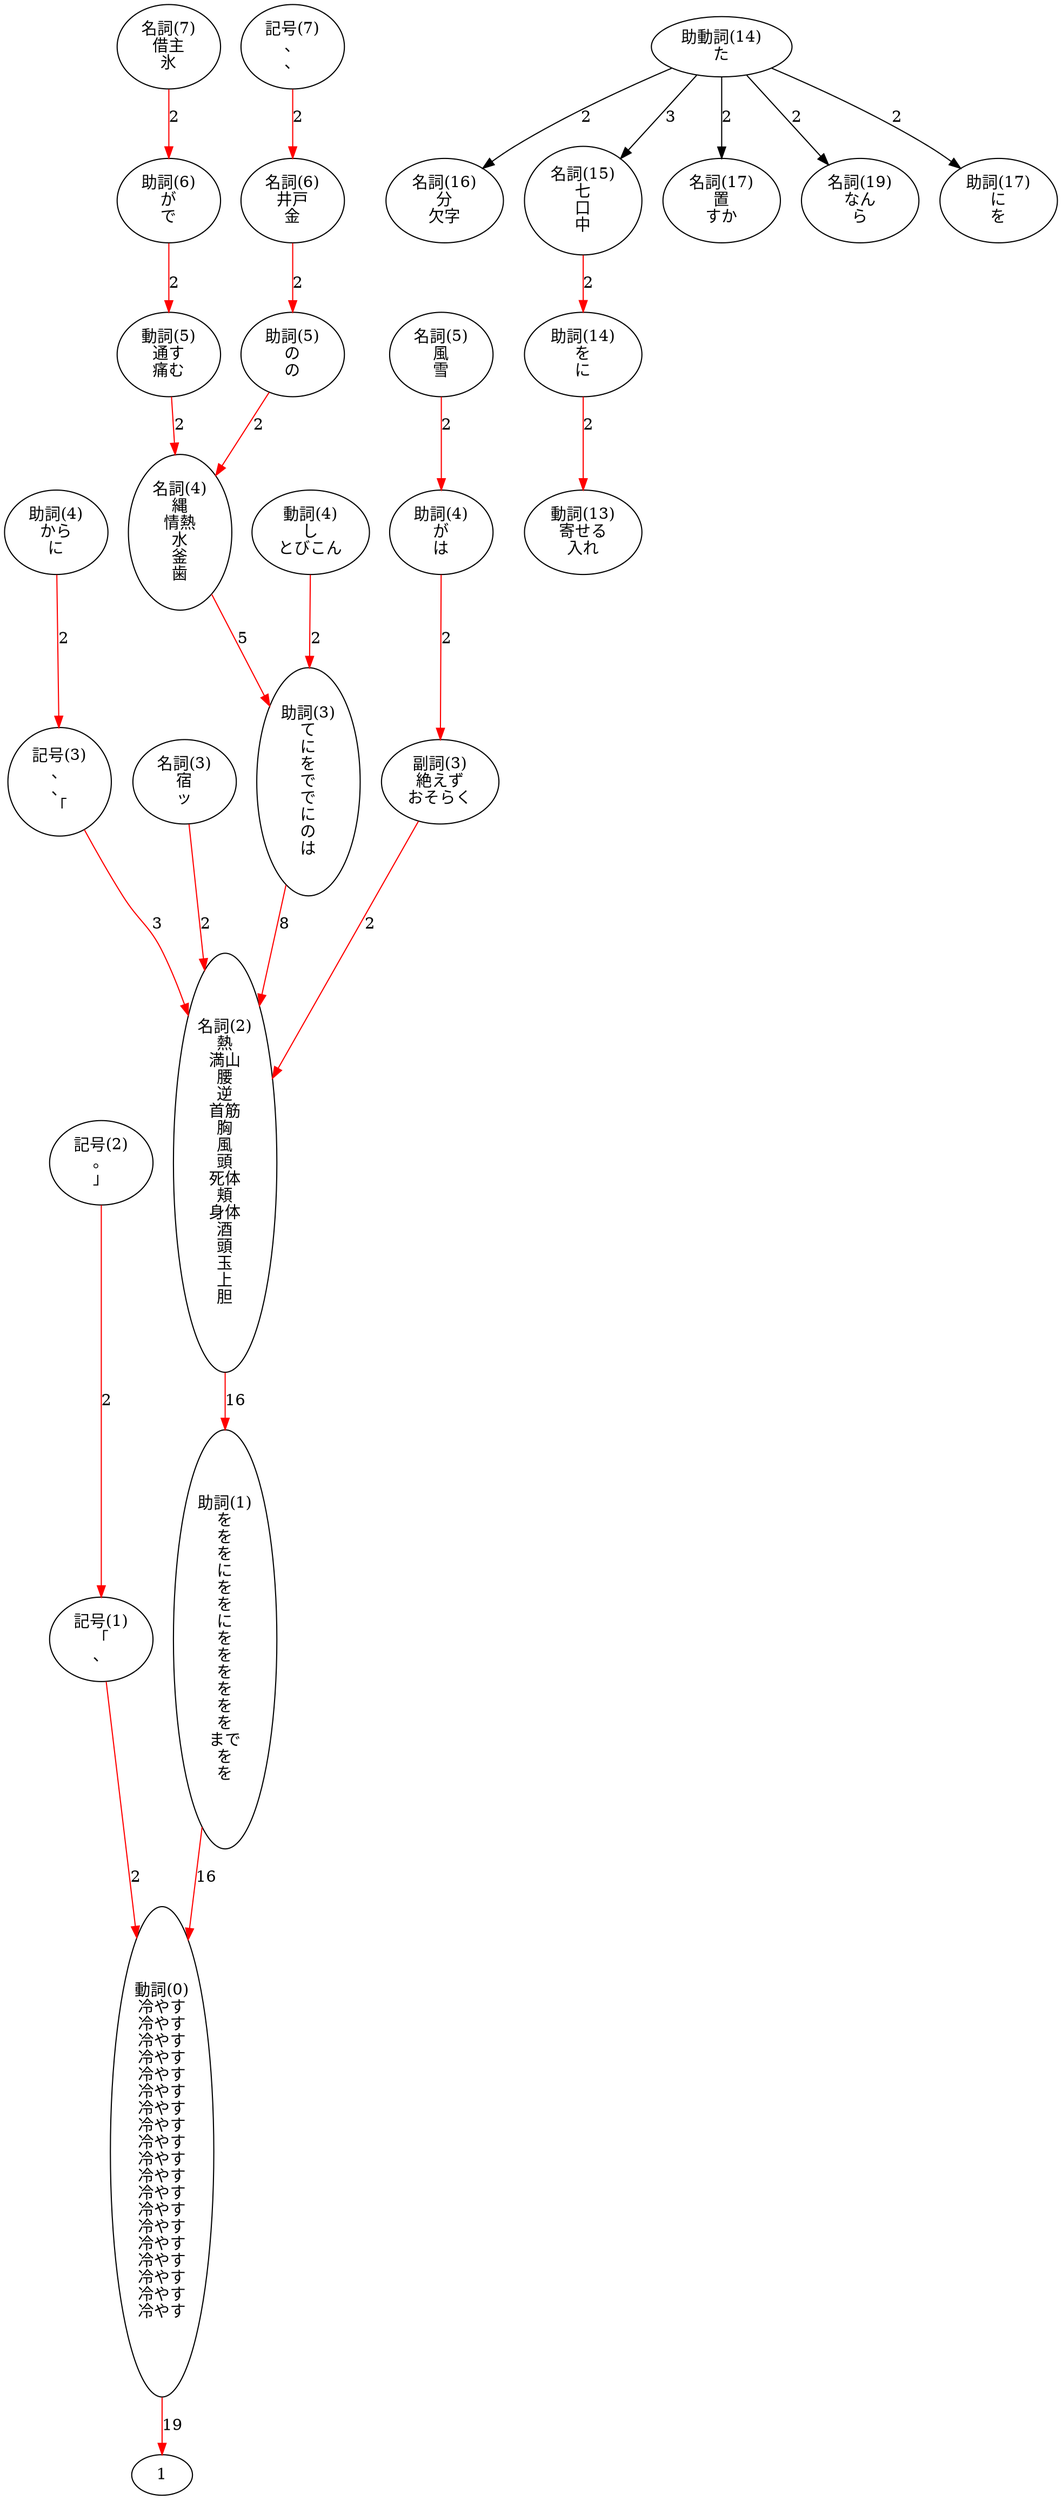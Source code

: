digraph aozora_hiyasu_com {
<node_arrange_ver_testset.Node instance at 0x10ec72a28> -> <node_arrange_ver_testset.Node instance at 0x10ec72440>  [color=red, label="2"];
<node_arrange_ver_testset.Node instance at 0x10ec75518> -> <node_arrange_ver_testset.Node instance at 0x10ec72440>  [color=red, label="3"];
<node_arrange_ver_testset.Node instance at 0x10ec74ea8> -> <node_arrange_ver_testset.Node instance at 0x10ec74f80>  [color=red, label="2"];
<node_arrange_ver_testset.Node instance at 0x10ec74ea8> [label="記号(7)\n、\n、"];
<node_arrange_ver_testset.Node instance at 0x10ec74ea8> [label="記号(7)\n、\n、"];
<node_arrange_ver_testset.Node instance at 0x10ec74ea8> [label="記号(7)\n、\n、"];
<node_arrange_ver_testset.Node instance at 0x10ec74ea8> [label="記号(7)\n、\n、"];
<node_arrange_ver_testset.Node instance at 0x10ec78200> -> <node_arrange_ver_testset.Node instance at 0x10ec78170>  [color=red, label="2"];
<node_arrange_ver_testset.Node instance at 0x10ec78200> [label="記号(2)\n。\n」"];
<node_arrange_ver_testset.Node instance at 0x10ec78200> [label="記号(2)\n。\n」"];
<node_arrange_ver_testset.Node instance at 0x10ec78200> [label="記号(2)\n。\n」"];
<node_arrange_ver_testset.Node instance at 0x10ec78200> [label="記号(2)\n。\n」"];
<node_arrange_ver_testset.Node instance at 0x10ec6eb90> -> <node_arrange_ver_testset.Node instance at 0x10ec76170>  [label="2"];
<node_arrange_ver_testset.Node instance at 0x10ec76170> [label="名詞(16)\n分\n欠字"];
<node_arrange_ver_testset.Node instance at 0x10ec76170> [label="名詞(16)\n分\n欠字"];
<node_arrange_ver_testset.Node instance at 0x10ec76170> [label="名詞(16)\n分\n欠字"];
<node_arrange_ver_testset.Node instance at 0x10ec783f8> -> <node_arrange_ver_testset.Node instance at 0x10ec78518>  [color=red, label="2"];
<node_arrange_ver_testset.Node instance at 0x10ec6eb90> -> <node_arrange_ver_testset.Node instance at 0x10ec75b90>  [label="2"];
<node_arrange_ver_testset.Node instance at 0x10ec75b90> [label="名詞(17)\n置\nすか"];
<node_arrange_ver_testset.Node instance at 0x10ec75b90> [label="名詞(17)\n置\nすか"];
<node_arrange_ver_testset.Node instance at 0x10ec75b90> [label="名詞(17)\n置\nすか"];
<node_arrange_ver_testset.Node instance at 0x10ec6eb90> -> <node_arrange_ver_testset.Node instance at 0x10ec74170>  [label="2"];
<node_arrange_ver_testset.Node instance at 0x10ec74170> [label="名詞(19)\nなん\nら"];
<node_arrange_ver_testset.Node instance at 0x10ec74170> [label="名詞(19)\nなん\nら"];
<node_arrange_ver_testset.Node instance at 0x10ec74170> [label="名詞(19)\nなん\nら"];
<node_arrange_ver_testset.Node instance at 0x10ec72320> -> 1  [color=red, label="19"];
<node_arrange_ver_testset.Node instance at 0x10ec78170> -> <node_arrange_ver_testset.Node instance at 0x10ec72320>  [color=red, label="2"];
<node_arrange_ver_testset.Node instance at 0x10ec78170> [label="記号(1)\n「\n、"];
<node_arrange_ver_testset.Node instance at 0x10ec78170> [label="記号(1)\n「\n、"];
<node_arrange_ver_testset.Node instance at 0x10ec78170> [label="記号(1)\n「\n、"];
<node_arrange_ver_testset.Node instance at 0x10ec78170> [label="記号(1)\n「\n、"];
<node_arrange_ver_testset.Node instance at 0x10ec78170> [label="記号(1)\n「\n、"];
<node_arrange_ver_testset.Node instance at 0x10ec78170> [label="記号(1)\n「\n、"];
<node_arrange_ver_testset.Node instance at 0x10ec78170> [label="記号(1)\n「\n、"];
<node_arrange_ver_testset.Node instance at 0x10ec78170> [label="記号(1)\n「\n、"];
<node_arrange_ver_testset.Node instance at 0x10ec78518> -> <node_arrange_ver_testset.Node instance at 0x10ec786c8>  [color=red, label="2"];
<node_arrange_ver_testset.Node instance at 0x10ec78518> [label="助詞(14)\nを\nに"];
<node_arrange_ver_testset.Node instance at 0x10ec78518> [label="助詞(14)\nを\nに"];
<node_arrange_ver_testset.Node instance at 0x10ec78518> [label="助詞(14)\nを\nに"];
<node_arrange_ver_testset.Node instance at 0x10ec78518> [label="助詞(14)\nを\nに"];
<node_arrange_ver_testset.Node instance at 0x10ec786c8> [label="動詞(13)\n寄せる\n入れ"];
<node_arrange_ver_testset.Node instance at 0x10ec786c8> [label="動詞(13)\n寄せる\n入れ"];
<node_arrange_ver_testset.Node instance at 0x10ec786c8> [label="動詞(13)\n寄せる\n入れ"];
<node_arrange_ver_testset.Node instance at 0x10ec724d0> -> <node_arrange_ver_testset.Node instance at 0x10ec72440>  [color=red, label="2"];
<node_arrange_ver_testset.Node instance at 0x10ec724d0> [label="名詞(3)\n宿\nッ"];
<node_arrange_ver_testset.Node instance at 0x10ec724d0> [label="名詞(3)\n宿\nッ"];
<node_arrange_ver_testset.Node instance at 0x10ec724d0> [label="名詞(3)\n宿\nッ"];
<node_arrange_ver_testset.Node instance at 0x10ec724d0> [label="名詞(3)\n宿\nッ"];
<node_arrange_ver_testset.Node instance at 0x10ec73638> -> <node_arrange_ver_testset.Node instance at 0x10ec735a8>  [color=red, label="2"];
<node_arrange_ver_testset.Node instance at 0x10ec733b0> -> <node_arrange_ver_testset.Node instance at 0x10ec72440>  [color=red, label="8"];
<node_arrange_ver_testset.Node instance at 0x10ec74f80> -> <node_arrange_ver_testset.Node instance at 0x10ec74ab8>  [color=red, label="2"];
<node_arrange_ver_testset.Node instance at 0x10ec74f80> [label="名詞(6)\n井戸\n金"];
<node_arrange_ver_testset.Node instance at 0x10ec74f80> [label="名詞(6)\n井戸\n金"];
<node_arrange_ver_testset.Node instance at 0x10ec74f80> [label="名詞(6)\n井戸\n金"];
<node_arrange_ver_testset.Node instance at 0x10ec74f80> [label="名詞(6)\n井戸\n金"];
<node_arrange_ver_testset.Node instance at 0x10ec74f80> [label="名詞(6)\n井戸\n金"];
<node_arrange_ver_testset.Node instance at 0x10ec74f80> [label="名詞(6)\n井戸\n金"];
<node_arrange_ver_testset.Node instance at 0x10ec74f80> [label="名詞(6)\n井戸\n金"];
<node_arrange_ver_testset.Node instance at 0x10ec74f80> [label="名詞(6)\n井戸\n金"];
<node_arrange_ver_testset.Node instance at 0x10ec735a8> -> <node_arrange_ver_testset.Node instance at 0x10ec733b0>  [color=red, label="5"];
<node_arrange_ver_testset.Node instance at 0x10ec736c8> -> <node_arrange_ver_testset.Node instance at 0x10ec73638>  [color=red, label="2"];
<node_arrange_ver_testset.Node instance at 0x10ec73638> [label="動詞(5)\n通す\n痛む"];
<node_arrange_ver_testset.Node instance at 0x10ec73638> [label="動詞(5)\n通す\n痛む"];
<node_arrange_ver_testset.Node instance at 0x10ec73638> [label="動詞(5)\n通す\n痛む"];
<node_arrange_ver_testset.Node instance at 0x10ec73638> [label="動詞(5)\n通す\n痛む"];
<node_arrange_ver_testset.Node instance at 0x10ec73638> [label="動詞(5)\n通す\n痛む"];
<node_arrange_ver_testset.Node instance at 0x10ec73638> [label="動詞(5)\n通す\n痛む"];
<node_arrange_ver_testset.Node instance at 0x10ec73638> [label="動詞(5)\n通す\n痛む"];
<node_arrange_ver_testset.Node instance at 0x10ec73638> [label="動詞(5)\n通す\n痛む"];
<node_arrange_ver_testset.Node instance at 0x10ec6eb90> -> <node_arrange_ver_testset.Node instance at 0x10ec791b8>  [label="2"];
<node_arrange_ver_testset.Node instance at 0x10ec791b8> [label="助詞(17)\nに\nを"];
<node_arrange_ver_testset.Node instance at 0x10ec791b8> [label="助詞(17)\nに\nを"];
<node_arrange_ver_testset.Node instance at 0x10ec791b8> [label="助詞(17)\nに\nを"];
<node_arrange_ver_testset.Node instance at 0x10ec72b90> -> <node_arrange_ver_testset.Node instance at 0x10ec72b00>  [color=red, label="2"];
<node_arrange_ver_testset.Node instance at 0x10ec72b90> [label="名詞(5)\n風\n雪"];
<node_arrange_ver_testset.Node instance at 0x10ec72b90> [label="名詞(5)\n風\n雪"];
<node_arrange_ver_testset.Node instance at 0x10ec72b90> [label="名詞(5)\n風\n雪"];
<node_arrange_ver_testset.Node instance at 0x10ec72b90> [label="名詞(5)\n風\n雪"];
<node_arrange_ver_testset.Node instance at 0x10ec6eb90> -> <node_arrange_ver_testset.Node instance at 0x10ec783f8>  [label="3"];
<node_arrange_ver_testset.Node instance at 0x10ec6eb90> [label="助動詞(14)\nた"];
<node_arrange_ver_testset.Node instance at 0x10ec6eb90> [label="助動詞(14)\nた"];
<node_arrange_ver_testset.Node instance at 0x10ec6eb90> [label="助動詞(14)\nた"];
<node_arrange_ver_testset.Node instance at 0x10ec6eb90> [label="助動詞(14)\nた"];
<node_arrange_ver_testset.Node instance at 0x10ec6eb90> [label="助動詞(14)\nた"];
<node_arrange_ver_testset.Node instance at 0x10ec6eb90> [label="助動詞(14)\nた"];
<node_arrange_ver_testset.Node instance at 0x10ec6eb90> [label="助動詞(14)\nた"];
<node_arrange_ver_testset.Node instance at 0x10ec6eb90> [label="助動詞(14)\nた"];
<node_arrange_ver_testset.Node instance at 0x10ec6eb90> [label="助動詞(14)\nた"];
<node_arrange_ver_testset.Node instance at 0x10ec6eb90> [label="助動詞(14)\nた"];
<node_arrange_ver_testset.Node instance at 0x10ec6eb90> [label="助動詞(14)\nた"];
<node_arrange_ver_testset.Node instance at 0x10ec6eb90> [label="助動詞(14)\nた"];
<node_arrange_ver_testset.Node instance at 0x10ec6eb90> [label="助動詞(14)\nた"];
<node_arrange_ver_testset.Node instance at 0x10ec6eb90> [label="助動詞(14)\nた"];
<node_arrange_ver_testset.Node instance at 0x10ec6eb90> [label="助動詞(14)\nた"];
<node_arrange_ver_testset.Node instance at 0x10ec6eb90> [label="助動詞(14)\nた"];
<node_arrange_ver_testset.Node instance at 0x10ec6eb90> [label="助動詞(14)\nた"];
<node_arrange_ver_testset.Node instance at 0x10ec6eb90> [label="助動詞(14)\nた"];
<node_arrange_ver_testset.Node instance at 0x10ec6eb90> [label="助動詞(14)\nた"];
<node_arrange_ver_testset.Node instance at 0x10ec6eb90> [label="助動詞(14)\nた"];
<node_arrange_ver_testset.Node instance at 0x10ec6eb90> [label="助動詞(14)\nた"];
<node_arrange_ver_testset.Node instance at 0x10ec6eb90> [label="助動詞(14)\nた"];
<node_arrange_ver_testset.Node instance at 0x10ec6eb90> [label="助動詞(14)\nた"];
<node_arrange_ver_testset.Node instance at 0x10ec6eb90> [label="助動詞(14)\nた"];
<node_arrange_ver_testset.Node instance at 0x10ec6eb90> [label="助動詞(14)\nた"];
<node_arrange_ver_testset.Node instance at 0x10ec6eb90> [label="助動詞(14)\nた"];
<node_arrange_ver_testset.Node instance at 0x10ec6eb90> [label="助動詞(14)\nた"];
<node_arrange_ver_testset.Node instance at 0x10ec6eb90> [label="助動詞(14)\nた"];
<node_arrange_ver_testset.Node instance at 0x10ec6eb90> [label="助動詞(14)\nた"];
<node_arrange_ver_testset.Node instance at 0x10ec6eb90> [label="助動詞(14)\nた"];
<node_arrange_ver_testset.Node instance at 0x10ec6eb90> [label="助動詞(14)\nた"];
<node_arrange_ver_testset.Node instance at 0x10ec6eb90> [label="助動詞(14)\nた"];
<node_arrange_ver_testset.Node instance at 0x10ec6eb90> [label="助動詞(14)\nた"];
<node_arrange_ver_testset.Node instance at 0x10ec6eb90> [label="助動詞(14)\nた"];
<node_arrange_ver_testset.Node instance at 0x10ec6eb90> [label="助動詞(14)\nた"];
<node_arrange_ver_testset.Node instance at 0x10ec6eb90> [label="助動詞(14)\nた"];
<node_arrange_ver_testset.Node instance at 0x10ec6eb90> [label="助動詞(14)\nた"];
<node_arrange_ver_testset.Node instance at 0x10ec6eb90> [label="助動詞(14)\nた"];
<node_arrange_ver_testset.Node instance at 0x10ec6eb90> [label="助動詞(14)\nた"];
<node_arrange_ver_testset.Node instance at 0x10ec6eb90> [label="助動詞(14)\nた"];
<node_arrange_ver_testset.Node instance at 0x10ec6eb90> [label="助動詞(14)\nた"];
<node_arrange_ver_testset.Node instance at 0x10ec6eb90> [label="助動詞(14)\nた"];
<node_arrange_ver_testset.Node instance at 0x10ec6eb90> [label="助動詞(14)\nた"];
<node_arrange_ver_testset.Node instance at 0x10ec6eb90> [label="助動詞(14)\nた"];
<node_arrange_ver_testset.Node instance at 0x10ec6eb90> [label="助動詞(14)\nた"];
<node_arrange_ver_testset.Node instance at 0x10ec6eb90> [label="助動詞(14)\nた"];
<node_arrange_ver_testset.Node instance at 0x10ec6eb90> [label="助動詞(14)\nた"];
<node_arrange_ver_testset.Node instance at 0x10ec6eb90> [label="助動詞(14)\nた"];
<node_arrange_ver_testset.Node instance at 0x10ec6eb90> [label="助動詞(14)\nた"];
<node_arrange_ver_testset.Node instance at 0x10ec6eb90> [label="助動詞(14)\nた"];
<node_arrange_ver_testset.Node instance at 0x10ec6eb90> [label="助動詞(14)\nた"];
<node_arrange_ver_testset.Node instance at 0x10ec6eb90> [label="助動詞(14)\nた"];
<node_arrange_ver_testset.Node instance at 0x10ec6eb90> [label="助動詞(14)\nた"];
<node_arrange_ver_testset.Node instance at 0x10ec6eb90> [label="助動詞(14)\nた"];
<node_arrange_ver_testset.Node instance at 0x10ec6eb90> [label="助動詞(14)\nた"];
<node_arrange_ver_testset.Node instance at 0x10ec6eb90> [label="助動詞(14)\nた"];
<node_arrange_ver_testset.Node instance at 0x10ec6eb90> [label="助動詞(14)\nた"];
<node_arrange_ver_testset.Node instance at 0x10ec6eb90> [label="助動詞(14)\nた"];
<node_arrange_ver_testset.Node instance at 0x10ec6eb90> [label="助動詞(14)\nた"];
<node_arrange_ver_testset.Node instance at 0x10ec6eb90> [label="助動詞(14)\nた"];
<node_arrange_ver_testset.Node instance at 0x10ec6eb90> [label="助動詞(14)\nた"];
<node_arrange_ver_testset.Node instance at 0x10ec6eb90> [label="助動詞(14)\nた"];
<node_arrange_ver_testset.Node instance at 0x10ec6eb90> [label="助動詞(14)\nた"];
<node_arrange_ver_testset.Node instance at 0x10ec6eb90> [label="助動詞(14)\nた"];
<node_arrange_ver_testset.Node instance at 0x10ec6eb90> [label="助動詞(14)\nた"];
<node_arrange_ver_testset.Node instance at 0x10ec783f8> [label="名詞(15)\n七\n口\n中"];
<node_arrange_ver_testset.Node instance at 0x10ec783f8> [label="名詞(15)\n七\n口\n中"];
<node_arrange_ver_testset.Node instance at 0x10ec783f8> [label="名詞(15)\n七\n口\n中"];
<node_arrange_ver_testset.Node instance at 0x10ec783f8> [label="名詞(15)\n七\n口\n中"];
<node_arrange_ver_testset.Node instance at 0x10ec783f8> [label="名詞(15)\n七\n口\n中"];
<node_arrange_ver_testset.Node instance at 0x10ec783f8> [label="名詞(15)\n七\n口\n中"];
<node_arrange_ver_testset.Node instance at 0x10ec72440> -> <node_arrange_ver_testset.Node instance at 0x10ec723b0>  [color=red, label="16"];
<node_arrange_ver_testset.Node instance at 0x10ec72440> [label="名詞(2)\n熱\n満山\n腰\n逆\n首筋\n胸\n風\n頭\n死体\n頬\n身体\n酒\n頭\n玉\n上\n胆"];
<node_arrange_ver_testset.Node instance at 0x10ec72440> [label="名詞(2)\n熱\n満山\n腰\n逆\n首筋\n胸\n風\n頭\n死体\n頬\n身体\n酒\n頭\n玉\n上\n胆"];
<node_arrange_ver_testset.Node instance at 0x10ec72440> [label="名詞(2)\n熱\n満山\n腰\n逆\n首筋\n胸\n風\n頭\n死体\n頬\n身体\n酒\n頭\n玉\n上\n胆"];
<node_arrange_ver_testset.Node instance at 0x10ec72440> [label="名詞(2)\n熱\n満山\n腰\n逆\n首筋\n胸\n風\n頭\n死体\n頬\n身体\n酒\n頭\n玉\n上\n胆"];
<node_arrange_ver_testset.Node instance at 0x10ec72440> [label="名詞(2)\n熱\n満山\n腰\n逆\n首筋\n胸\n風\n頭\n死体\n頬\n身体\n酒\n頭\n玉\n上\n胆"];
<node_arrange_ver_testset.Node instance at 0x10ec72440> [label="名詞(2)\n熱\n満山\n腰\n逆\n首筋\n胸\n風\n頭\n死体\n頬\n身体\n酒\n頭\n玉\n上\n胆"];
<node_arrange_ver_testset.Node instance at 0x10ec72440> [label="名詞(2)\n熱\n満山\n腰\n逆\n首筋\n胸\n風\n頭\n死体\n頬\n身体\n酒\n頭\n玉\n上\n胆"];
<node_arrange_ver_testset.Node instance at 0x10ec72440> [label="名詞(2)\n熱\n満山\n腰\n逆\n首筋\n胸\n風\n頭\n死体\n頬\n身体\n酒\n頭\n玉\n上\n胆"];
<node_arrange_ver_testset.Node instance at 0x10ec72440> [label="名詞(2)\n熱\n満山\n腰\n逆\n首筋\n胸\n風\n頭\n死体\n頬\n身体\n酒\n頭\n玉\n上\n胆"];
<node_arrange_ver_testset.Node instance at 0x10ec72440> [label="名詞(2)\n熱\n満山\n腰\n逆\n首筋\n胸\n風\n頭\n死体\n頬\n身体\n酒\n頭\n玉\n上\n胆"];
<node_arrange_ver_testset.Node instance at 0x10ec72440> [label="名詞(2)\n熱\n満山\n腰\n逆\n首筋\n胸\n風\n頭\n死体\n頬\n身体\n酒\n頭\n玉\n上\n胆"];
<node_arrange_ver_testset.Node instance at 0x10ec72440> [label="名詞(2)\n熱\n満山\n腰\n逆\n首筋\n胸\n風\n頭\n死体\n頬\n身体\n酒\n頭\n玉\n上\n胆"];
<node_arrange_ver_testset.Node instance at 0x10ec72440> [label="名詞(2)\n熱\n満山\n腰\n逆\n首筋\n胸\n風\n頭\n死体\n頬\n身体\n酒\n頭\n玉\n上\n胆"];
<node_arrange_ver_testset.Node instance at 0x10ec72440> [label="名詞(2)\n熱\n満山\n腰\n逆\n首筋\n胸\n風\n頭\n死体\n頬\n身体\n酒\n頭\n玉\n上\n胆"];
<node_arrange_ver_testset.Node instance at 0x10ec72440> [label="名詞(2)\n熱\n満山\n腰\n逆\n首筋\n胸\n風\n頭\n死体\n頬\n身体\n酒\n頭\n玉\n上\n胆"];
<node_arrange_ver_testset.Node instance at 0x10ec72440> [label="名詞(2)\n熱\n満山\n腰\n逆\n首筋\n胸\n風\n頭\n死体\n頬\n身体\n酒\n頭\n玉\n上\n胆"];
<node_arrange_ver_testset.Node instance at 0x10ec72440> [label="名詞(2)\n熱\n満山\n腰\n逆\n首筋\n胸\n風\n頭\n死体\n頬\n身体\n酒\n頭\n玉\n上\n胆"];
<node_arrange_ver_testset.Node instance at 0x10ec72440> [label="名詞(2)\n熱\n満山\n腰\n逆\n首筋\n胸\n風\n頭\n死体\n頬\n身体\n酒\n頭\n玉\n上\n胆"];
<node_arrange_ver_testset.Node instance at 0x10ec72440> [label="名詞(2)\n熱\n満山\n腰\n逆\n首筋\n胸\n風\n頭\n死体\n頬\n身体\n酒\n頭\n玉\n上\n胆"];
<node_arrange_ver_testset.Node instance at 0x10ec72440> [label="名詞(2)\n熱\n満山\n腰\n逆\n首筋\n胸\n風\n頭\n死体\n頬\n身体\n酒\n頭\n玉\n上\n胆"];
<node_arrange_ver_testset.Node instance at 0x10ec72440> [label="名詞(2)\n熱\n満山\n腰\n逆\n首筋\n胸\n風\n頭\n死体\n頬\n身体\n酒\n頭\n玉\n上\n胆"];
<node_arrange_ver_testset.Node instance at 0x10ec72440> [label="名詞(2)\n熱\n満山\n腰\n逆\n首筋\n胸\n風\n頭\n死体\n頬\n身体\n酒\n頭\n玉\n上\n胆"];
<node_arrange_ver_testset.Node instance at 0x10ec72440> [label="名詞(2)\n熱\n満山\n腰\n逆\n首筋\n胸\n風\n頭\n死体\n頬\n身体\n酒\n頭\n玉\n上\n胆"];
<node_arrange_ver_testset.Node instance at 0x10ec72440> [label="名詞(2)\n熱\n満山\n腰\n逆\n首筋\n胸\n風\n頭\n死体\n頬\n身体\n酒\n頭\n玉\n上\n胆"];
<node_arrange_ver_testset.Node instance at 0x10ec72440> [label="名詞(2)\n熱\n満山\n腰\n逆\n首筋\n胸\n風\n頭\n死体\n頬\n身体\n酒\n頭\n玉\n上\n胆"];
<node_arrange_ver_testset.Node instance at 0x10ec72440> [label="名詞(2)\n熱\n満山\n腰\n逆\n首筋\n胸\n風\n頭\n死体\n頬\n身体\n酒\n頭\n玉\n上\n胆"];
<node_arrange_ver_testset.Node instance at 0x10ec72440> [label="名詞(2)\n熱\n満山\n腰\n逆\n首筋\n胸\n風\n頭\n死体\n頬\n身体\n酒\n頭\n玉\n上\n胆"];
<node_arrange_ver_testset.Node instance at 0x10ec72440> [label="名詞(2)\n熱\n満山\n腰\n逆\n首筋\n胸\n風\n頭\n死体\n頬\n身体\n酒\n頭\n玉\n上\n胆"];
<node_arrange_ver_testset.Node instance at 0x10ec72440> [label="名詞(2)\n熱\n満山\n腰\n逆\n首筋\n胸\n風\n頭\n死体\n頬\n身体\n酒\n頭\n玉\n上\n胆"];
<node_arrange_ver_testset.Node instance at 0x10ec72440> [label="名詞(2)\n熱\n満山\n腰\n逆\n首筋\n胸\n風\n頭\n死体\n頬\n身体\n酒\n頭\n玉\n上\n胆"];
<node_arrange_ver_testset.Node instance at 0x10ec72440> [label="名詞(2)\n熱\n満山\n腰\n逆\n首筋\n胸\n風\n頭\n死体\n頬\n身体\n酒\n頭\n玉\n上\n胆"];
<node_arrange_ver_testset.Node instance at 0x10ec72440> [label="名詞(2)\n熱\n満山\n腰\n逆\n首筋\n胸\n風\n頭\n死体\n頬\n身体\n酒\n頭\n玉\n上\n胆"];
<node_arrange_ver_testset.Node instance at 0x10ec72440> [label="名詞(2)\n熱\n満山\n腰\n逆\n首筋\n胸\n風\n頭\n死体\n頬\n身体\n酒\n頭\n玉\n上\n胆"];
<node_arrange_ver_testset.Node instance at 0x10ec72440> [label="名詞(2)\n熱\n満山\n腰\n逆\n首筋\n胸\n風\n頭\n死体\n頬\n身体\n酒\n頭\n玉\n上\n胆"];
<node_arrange_ver_testset.Node instance at 0x10ec72440> [label="名詞(2)\n熱\n満山\n腰\n逆\n首筋\n胸\n風\n頭\n死体\n頬\n身体\n酒\n頭\n玉\n上\n胆"];
<node_arrange_ver_testset.Node instance at 0x10ec72440> [label="名詞(2)\n熱\n満山\n腰\n逆\n首筋\n胸\n風\n頭\n死体\n頬\n身体\n酒\n頭\n玉\n上\n胆"];
<node_arrange_ver_testset.Node instance at 0x10ec72440> [label="名詞(2)\n熱\n満山\n腰\n逆\n首筋\n胸\n風\n頭\n死体\n頬\n身体\n酒\n頭\n玉\n上\n胆"];
<node_arrange_ver_testset.Node instance at 0x10ec72440> [label="名詞(2)\n熱\n満山\n腰\n逆\n首筋\n胸\n風\n頭\n死体\n頬\n身体\n酒\n頭\n玉\n上\n胆"];
<node_arrange_ver_testset.Node instance at 0x10ec72440> [label="名詞(2)\n熱\n満山\n腰\n逆\n首筋\n胸\n風\n頭\n死体\n頬\n身体\n酒\n頭\n玉\n上\n胆"];
<node_arrange_ver_testset.Node instance at 0x10ec72440> [label="名詞(2)\n熱\n満山\n腰\n逆\n首筋\n胸\n風\n頭\n死体\n頬\n身体\n酒\n頭\n玉\n上\n胆"];
<node_arrange_ver_testset.Node instance at 0x10ec72440> [label="名詞(2)\n熱\n満山\n腰\n逆\n首筋\n胸\n風\n頭\n死体\n頬\n身体\n酒\n頭\n玉\n上\n胆"];
<node_arrange_ver_testset.Node instance at 0x10ec72440> [label="名詞(2)\n熱\n満山\n腰\n逆\n首筋\n胸\n風\n頭\n死体\n頬\n身体\n酒\n頭\n玉\n上\n胆"];
<node_arrange_ver_testset.Node instance at 0x10ec72440> [label="名詞(2)\n熱\n満山\n腰\n逆\n首筋\n胸\n風\n頭\n死体\n頬\n身体\n酒\n頭\n玉\n上\n胆"];
<node_arrange_ver_testset.Node instance at 0x10ec72440> [label="名詞(2)\n熱\n満山\n腰\n逆\n首筋\n胸\n風\n頭\n死体\n頬\n身体\n酒\n頭\n玉\n上\n胆"];
<node_arrange_ver_testset.Node instance at 0x10ec72440> [label="名詞(2)\n熱\n満山\n腰\n逆\n首筋\n胸\n風\n頭\n死体\n頬\n身体\n酒\n頭\n玉\n上\n胆"];
<node_arrange_ver_testset.Node instance at 0x10ec72440> [label="名詞(2)\n熱\n満山\n腰\n逆\n首筋\n胸\n風\n頭\n死体\n頬\n身体\n酒\n頭\n玉\n上\n胆"];
<node_arrange_ver_testset.Node instance at 0x10ec72440> [label="名詞(2)\n熱\n満山\n腰\n逆\n首筋\n胸\n風\n頭\n死体\n頬\n身体\n酒\n頭\n玉\n上\n胆"];
<node_arrange_ver_testset.Node instance at 0x10ec72440> [label="名詞(2)\n熱\n満山\n腰\n逆\n首筋\n胸\n風\n頭\n死体\n頬\n身体\n酒\n頭\n玉\n上\n胆"];
<node_arrange_ver_testset.Node instance at 0x10ec72440> [label="名詞(2)\n熱\n満山\n腰\n逆\n首筋\n胸\n風\n頭\n死体\n頬\n身体\n酒\n頭\n玉\n上\n胆"];
<node_arrange_ver_testset.Node instance at 0x10ec72440> [label="名詞(2)\n熱\n満山\n腰\n逆\n首筋\n胸\n風\n頭\n死体\n頬\n身体\n酒\n頭\n玉\n上\n胆"];
<node_arrange_ver_testset.Node instance at 0x10ec72440> [label="名詞(2)\n熱\n満山\n腰\n逆\n首筋\n胸\n風\n頭\n死体\n頬\n身体\n酒\n頭\n玉\n上\n胆"];
<node_arrange_ver_testset.Node instance at 0x10ec72440> [label="名詞(2)\n熱\n満山\n腰\n逆\n首筋\n胸\n風\n頭\n死体\n頬\n身体\n酒\n頭\n玉\n上\n胆"];
<node_arrange_ver_testset.Node instance at 0x10ec72440> [label="名詞(2)\n熱\n満山\n腰\n逆\n首筋\n胸\n風\n頭\n死体\n頬\n身体\n酒\n頭\n玉\n上\n胆"];
<node_arrange_ver_testset.Node instance at 0x10ec72440> [label="名詞(2)\n熱\n満山\n腰\n逆\n首筋\n胸\n風\n頭\n死体\n頬\n身体\n酒\n頭\n玉\n上\n胆"];
<node_arrange_ver_testset.Node instance at 0x10ec72440> [label="名詞(2)\n熱\n満山\n腰\n逆\n首筋\n胸\n風\n頭\n死体\n頬\n身体\n酒\n頭\n玉\n上\n胆"];
<node_arrange_ver_testset.Node instance at 0x10ec72440> [label="名詞(2)\n熱\n満山\n腰\n逆\n首筋\n胸\n風\n頭\n死体\n頬\n身体\n酒\n頭\n玉\n上\n胆"];
<node_arrange_ver_testset.Node instance at 0x10ec72440> [label="名詞(2)\n熱\n満山\n腰\n逆\n首筋\n胸\n風\n頭\n死体\n頬\n身体\n酒\n頭\n玉\n上\n胆"];
<node_arrange_ver_testset.Node instance at 0x10ec72440> [label="名詞(2)\n熱\n満山\n腰\n逆\n首筋\n胸\n風\n頭\n死体\n頬\n身体\n酒\n頭\n玉\n上\n胆"];
<node_arrange_ver_testset.Node instance at 0x10ec72440> [label="名詞(2)\n熱\n満山\n腰\n逆\n首筋\n胸\n風\n頭\n死体\n頬\n身体\n酒\n頭\n玉\n上\n胆"];
<node_arrange_ver_testset.Node instance at 0x10ec72440> [label="名詞(2)\n熱\n満山\n腰\n逆\n首筋\n胸\n風\n頭\n死体\n頬\n身体\n酒\n頭\n玉\n上\n胆"];
<node_arrange_ver_testset.Node instance at 0x10ec72440> [label="名詞(2)\n熱\n満山\n腰\n逆\n首筋\n胸\n風\n頭\n死体\n頬\n身体\n酒\n頭\n玉\n上\n胆"];
<node_arrange_ver_testset.Node instance at 0x10ec72440> [label="名詞(2)\n熱\n満山\n腰\n逆\n首筋\n胸\n風\n頭\n死体\n頬\n身体\n酒\n頭\n玉\n上\n胆"];
<node_arrange_ver_testset.Node instance at 0x10ec72440> [label="名詞(2)\n熱\n満山\n腰\n逆\n首筋\n胸\n風\n頭\n死体\n頬\n身体\n酒\n頭\n玉\n上\n胆"];
<node_arrange_ver_testset.Node instance at 0x10ec72440> [label="名詞(2)\n熱\n満山\n腰\n逆\n首筋\n胸\n風\n頭\n死体\n頬\n身体\n酒\n頭\n玉\n上\n胆"];
<node_arrange_ver_testset.Node instance at 0x10ec72440> [label="名詞(2)\n熱\n満山\n腰\n逆\n首筋\n胸\n風\n頭\n死体\n頬\n身体\n酒\n頭\n玉\n上\n胆"];
<node_arrange_ver_testset.Node instance at 0x10ec72440> [label="名詞(2)\n熱\n満山\n腰\n逆\n首筋\n胸\n風\n頭\n死体\n頬\n身体\n酒\n頭\n玉\n上\n胆"];
<node_arrange_ver_testset.Node instance at 0x10ec72440> [label="名詞(2)\n熱\n満山\n腰\n逆\n首筋\n胸\n風\n頭\n死体\n頬\n身体\n酒\n頭\n玉\n上\n胆"];
<node_arrange_ver_testset.Node instance at 0x10ec72440> [label="名詞(2)\n熱\n満山\n腰\n逆\n首筋\n胸\n風\n頭\n死体\n頬\n身体\n酒\n頭\n玉\n上\n胆"];
<node_arrange_ver_testset.Node instance at 0x10ec72440> [label="名詞(2)\n熱\n満山\n腰\n逆\n首筋\n胸\n風\n頭\n死体\n頬\n身体\n酒\n頭\n玉\n上\n胆"];
<node_arrange_ver_testset.Node instance at 0x10ec72440> [label="名詞(2)\n熱\n満山\n腰\n逆\n首筋\n胸\n風\n頭\n死体\n頬\n身体\n酒\n頭\n玉\n上\n胆"];
<node_arrange_ver_testset.Node instance at 0x10ec72440> [label="名詞(2)\n熱\n満山\n腰\n逆\n首筋\n胸\n風\n頭\n死体\n頬\n身体\n酒\n頭\n玉\n上\n胆"];
<node_arrange_ver_testset.Node instance at 0x10ec72440> [label="名詞(2)\n熱\n満山\n腰\n逆\n首筋\n胸\n風\n頭\n死体\n頬\n身体\n酒\n頭\n玉\n上\n胆"];
<node_arrange_ver_testset.Node instance at 0x10ec72440> [label="名詞(2)\n熱\n満山\n腰\n逆\n首筋\n胸\n風\n頭\n死体\n頬\n身体\n酒\n頭\n玉\n上\n胆"];
<node_arrange_ver_testset.Node instance at 0x10ec72440> [label="名詞(2)\n熱\n満山\n腰\n逆\n首筋\n胸\n風\n頭\n死体\n頬\n身体\n酒\n頭\n玉\n上\n胆"];
<node_arrange_ver_testset.Node instance at 0x10ec72440> [label="名詞(2)\n熱\n満山\n腰\n逆\n首筋\n胸\n風\n頭\n死体\n頬\n身体\n酒\n頭\n玉\n上\n胆"];
<node_arrange_ver_testset.Node instance at 0x10ec72440> [label="名詞(2)\n熱\n満山\n腰\n逆\n首筋\n胸\n風\n頭\n死体\n頬\n身体\n酒\n頭\n玉\n上\n胆"];
<node_arrange_ver_testset.Node instance at 0x10ec72440> [label="名詞(2)\n熱\n満山\n腰\n逆\n首筋\n胸\n風\n頭\n死体\n頬\n身体\n酒\n頭\n玉\n上\n胆"];
<node_arrange_ver_testset.Node instance at 0x10ec72440> [label="名詞(2)\n熱\n満山\n腰\n逆\n首筋\n胸\n風\n頭\n死体\n頬\n身体\n酒\n頭\n玉\n上\n胆"];
<node_arrange_ver_testset.Node instance at 0x10ec72440> [label="名詞(2)\n熱\n満山\n腰\n逆\n首筋\n胸\n風\n頭\n死体\n頬\n身体\n酒\n頭\n玉\n上\n胆"];
<node_arrange_ver_testset.Node instance at 0x10ec72440> [label="名詞(2)\n熱\n満山\n腰\n逆\n首筋\n胸\n風\n頭\n死体\n頬\n身体\n酒\n頭\n玉\n上\n胆"];
<node_arrange_ver_testset.Node instance at 0x10ec72440> [label="名詞(2)\n熱\n満山\n腰\n逆\n首筋\n胸\n風\n頭\n死体\n頬\n身体\n酒\n頭\n玉\n上\n胆"];
<node_arrange_ver_testset.Node instance at 0x10ec72440> [label="名詞(2)\n熱\n満山\n腰\n逆\n首筋\n胸\n風\n頭\n死体\n頬\n身体\n酒\n頭\n玉\n上\n胆"];
<node_arrange_ver_testset.Node instance at 0x10ec72440> [label="名詞(2)\n熱\n満山\n腰\n逆\n首筋\n胸\n風\n頭\n死体\n頬\n身体\n酒\n頭\n玉\n上\n胆"];
<node_arrange_ver_testset.Node instance at 0x10ec72440> [label="名詞(2)\n熱\n満山\n腰\n逆\n首筋\n胸\n風\n頭\n死体\n頬\n身体\n酒\n頭\n玉\n上\n胆"];
<node_arrange_ver_testset.Node instance at 0x10ec72440> [label="名詞(2)\n熱\n満山\n腰\n逆\n首筋\n胸\n風\n頭\n死体\n頬\n身体\n酒\n頭\n玉\n上\n胆"];
<node_arrange_ver_testset.Node instance at 0x10ec72440> [label="名詞(2)\n熱\n満山\n腰\n逆\n首筋\n胸\n風\n頭\n死体\n頬\n身体\n酒\n頭\n玉\n上\n胆"];
<node_arrange_ver_testset.Node instance at 0x10ec72440> [label="名詞(2)\n熱\n満山\n腰\n逆\n首筋\n胸\n風\n頭\n死体\n頬\n身体\n酒\n頭\n玉\n上\n胆"];
<node_arrange_ver_testset.Node instance at 0x10ec72440> [label="名詞(2)\n熱\n満山\n腰\n逆\n首筋\n胸\n風\n頭\n死体\n頬\n身体\n酒\n頭\n玉\n上\n胆"];
<node_arrange_ver_testset.Node instance at 0x10ec72440> [label="名詞(2)\n熱\n満山\n腰\n逆\n首筋\n胸\n風\n頭\n死体\n頬\n身体\n酒\n頭\n玉\n上\n胆"];
<node_arrange_ver_testset.Node instance at 0x10ec72440> [label="名詞(2)\n熱\n満山\n腰\n逆\n首筋\n胸\n風\n頭\n死体\n頬\n身体\n酒\n頭\n玉\n上\n胆"];
<node_arrange_ver_testset.Node instance at 0x10ec72440> [label="名詞(2)\n熱\n満山\n腰\n逆\n首筋\n胸\n風\n頭\n死体\n頬\n身体\n酒\n頭\n玉\n上\n胆"];
<node_arrange_ver_testset.Node instance at 0x10ec72440> [label="名詞(2)\n熱\n満山\n腰\n逆\n首筋\n胸\n風\n頭\n死体\n頬\n身体\n酒\n頭\n玉\n上\n胆"];
<node_arrange_ver_testset.Node instance at 0x10ec72440> [label="名詞(2)\n熱\n満山\n腰\n逆\n首筋\n胸\n風\n頭\n死体\n頬\n身体\n酒\n頭\n玉\n上\n胆"];
<node_arrange_ver_testset.Node instance at 0x10ec72440> [label="名詞(2)\n熱\n満山\n腰\n逆\n首筋\n胸\n風\n頭\n死体\n頬\n身体\n酒\n頭\n玉\n上\n胆"];
<node_arrange_ver_testset.Node instance at 0x10ec72440> [label="名詞(2)\n熱\n満山\n腰\n逆\n首筋\n胸\n風\n頭\n死体\n頬\n身体\n酒\n頭\n玉\n上\n胆"];
<node_arrange_ver_testset.Node instance at 0x10ec72440> [label="名詞(2)\n熱\n満山\n腰\n逆\n首筋\n胸\n風\n頭\n死体\n頬\n身体\n酒\n頭\n玉\n上\n胆"];
<node_arrange_ver_testset.Node instance at 0x10ec72440> [label="名詞(2)\n熱\n満山\n腰\n逆\n首筋\n胸\n風\n頭\n死体\n頬\n身体\n酒\n頭\n玉\n上\n胆"];
<node_arrange_ver_testset.Node instance at 0x10ec72440> [label="名詞(2)\n熱\n満山\n腰\n逆\n首筋\n胸\n風\n頭\n死体\n頬\n身体\n酒\n頭\n玉\n上\n胆"];
<node_arrange_ver_testset.Node instance at 0x10ec72440> [label="名詞(2)\n熱\n満山\n腰\n逆\n首筋\n胸\n風\n頭\n死体\n頬\n身体\n酒\n頭\n玉\n上\n胆"];
<node_arrange_ver_testset.Node instance at 0x10ec72440> [label="名詞(2)\n熱\n満山\n腰\n逆\n首筋\n胸\n風\n頭\n死体\n頬\n身体\n酒\n頭\n玉\n上\n胆"];
<node_arrange_ver_testset.Node instance at 0x10ec72440> [label="名詞(2)\n熱\n満山\n腰\n逆\n首筋\n胸\n風\n頭\n死体\n頬\n身体\n酒\n頭\n玉\n上\n胆"];
<node_arrange_ver_testset.Node instance at 0x10ec72440> [label="名詞(2)\n熱\n満山\n腰\n逆\n首筋\n胸\n風\n頭\n死体\n頬\n身体\n酒\n頭\n玉\n上\n胆"];
<node_arrange_ver_testset.Node instance at 0x10ec72440> [label="名詞(2)\n熱\n満山\n腰\n逆\n首筋\n胸\n風\n頭\n死体\n頬\n身体\n酒\n頭\n玉\n上\n胆"];
<node_arrange_ver_testset.Node instance at 0x10ec72440> [label="名詞(2)\n熱\n満山\n腰\n逆\n首筋\n胸\n風\n頭\n死体\n頬\n身体\n酒\n頭\n玉\n上\n胆"];
<node_arrange_ver_testset.Node instance at 0x10ec72440> [label="名詞(2)\n熱\n満山\n腰\n逆\n首筋\n胸\n風\n頭\n死体\n頬\n身体\n酒\n頭\n玉\n上\n胆"];
<node_arrange_ver_testset.Node instance at 0x10ec72440> [label="名詞(2)\n熱\n満山\n腰\n逆\n首筋\n胸\n風\n頭\n死体\n頬\n身体\n酒\n頭\n玉\n上\n胆"];
<node_arrange_ver_testset.Node instance at 0x10ec72440> [label="名詞(2)\n熱\n満山\n腰\n逆\n首筋\n胸\n風\n頭\n死体\n頬\n身体\n酒\n頭\n玉\n上\n胆"];
<node_arrange_ver_testset.Node instance at 0x10ec72440> [label="名詞(2)\n熱\n満山\n腰\n逆\n首筋\n胸\n風\n頭\n死体\n頬\n身体\n酒\n頭\n玉\n上\n胆"];
<node_arrange_ver_testset.Node instance at 0x10ec72440> [label="名詞(2)\n熱\n満山\n腰\n逆\n首筋\n胸\n風\n頭\n死体\n頬\n身体\n酒\n頭\n玉\n上\n胆"];
<node_arrange_ver_testset.Node instance at 0x10ec72440> [label="名詞(2)\n熱\n満山\n腰\n逆\n首筋\n胸\n風\n頭\n死体\n頬\n身体\n酒\n頭\n玉\n上\n胆"];
<node_arrange_ver_testset.Node instance at 0x10ec72440> [label="名詞(2)\n熱\n満山\n腰\n逆\n首筋\n胸\n風\n頭\n死体\n頬\n身体\n酒\n頭\n玉\n上\n胆"];
<node_arrange_ver_testset.Node instance at 0x10ec72440> [label="名詞(2)\n熱\n満山\n腰\n逆\n首筋\n胸\n風\n頭\n死体\n頬\n身体\n酒\n頭\n玉\n上\n胆"];
<node_arrange_ver_testset.Node instance at 0x10ec72440> [label="名詞(2)\n熱\n満山\n腰\n逆\n首筋\n胸\n風\n頭\n死体\n頬\n身体\n酒\n頭\n玉\n上\n胆"];
<node_arrange_ver_testset.Node instance at 0x10ec72440> [label="名詞(2)\n熱\n満山\n腰\n逆\n首筋\n胸\n風\n頭\n死体\n頬\n身体\n酒\n頭\n玉\n上\n胆"];
<node_arrange_ver_testset.Node instance at 0x10ec72440> [label="名詞(2)\n熱\n満山\n腰\n逆\n首筋\n胸\n風\n頭\n死体\n頬\n身体\n酒\n頭\n玉\n上\n胆"];
<node_arrange_ver_testset.Node instance at 0x10ec72440> [label="名詞(2)\n熱\n満山\n腰\n逆\n首筋\n胸\n風\n頭\n死体\n頬\n身体\n酒\n頭\n玉\n上\n胆"];
<node_arrange_ver_testset.Node instance at 0x10ec72440> [label="名詞(2)\n熱\n満山\n腰\n逆\n首筋\n胸\n風\n頭\n死体\n頬\n身体\n酒\n頭\n玉\n上\n胆"];
<node_arrange_ver_testset.Node instance at 0x10ec72440> [label="名詞(2)\n熱\n満山\n腰\n逆\n首筋\n胸\n風\n頭\n死体\n頬\n身体\n酒\n頭\n玉\n上\n胆"];
<node_arrange_ver_testset.Node instance at 0x10ec72440> [label="名詞(2)\n熱\n満山\n腰\n逆\n首筋\n胸\n風\n頭\n死体\n頬\n身体\n酒\n頭\n玉\n上\n胆"];
<node_arrange_ver_testset.Node instance at 0x10ec72440> [label="名詞(2)\n熱\n満山\n腰\n逆\n首筋\n胸\n風\n頭\n死体\n頬\n身体\n酒\n頭\n玉\n上\n胆"];
<node_arrange_ver_testset.Node instance at 0x10ec72440> [label="名詞(2)\n熱\n満山\n腰\n逆\n首筋\n胸\n風\n頭\n死体\n頬\n身体\n酒\n頭\n玉\n上\n胆"];
<node_arrange_ver_testset.Node instance at 0x10ec72440> [label="名詞(2)\n熱\n満山\n腰\n逆\n首筋\n胸\n風\n頭\n死体\n頬\n身体\n酒\n頭\n玉\n上\n胆"];
<node_arrange_ver_testset.Node instance at 0x10ec72440> [label="名詞(2)\n熱\n満山\n腰\n逆\n首筋\n胸\n風\n頭\n死体\n頬\n身体\n酒\n頭\n玉\n上\n胆"];
<node_arrange_ver_testset.Node instance at 0x10ec72440> [label="名詞(2)\n熱\n満山\n腰\n逆\n首筋\n胸\n風\n頭\n死体\n頬\n身体\n酒\n頭\n玉\n上\n胆"];
<node_arrange_ver_testset.Node instance at 0x10ec72440> [label="名詞(2)\n熱\n満山\n腰\n逆\n首筋\n胸\n風\n頭\n死体\n頬\n身体\n酒\n頭\n玉\n上\n胆"];
<node_arrange_ver_testset.Node instance at 0x10ec72440> [label="名詞(2)\n熱\n満山\n腰\n逆\n首筋\n胸\n風\n頭\n死体\n頬\n身体\n酒\n頭\n玉\n上\n胆"];
<node_arrange_ver_testset.Node instance at 0x10ec72440> [label="名詞(2)\n熱\n満山\n腰\n逆\n首筋\n胸\n風\n頭\n死体\n頬\n身体\n酒\n頭\n玉\n上\n胆"];
<node_arrange_ver_testset.Node instance at 0x10ec72440> [label="名詞(2)\n熱\n満山\n腰\n逆\n首筋\n胸\n風\n頭\n死体\n頬\n身体\n酒\n頭\n玉\n上\n胆"];
<node_arrange_ver_testset.Node instance at 0x10ec72440> [label="名詞(2)\n熱\n満山\n腰\n逆\n首筋\n胸\n風\n頭\n死体\n頬\n身体\n酒\n頭\n玉\n上\n胆"];
<node_arrange_ver_testset.Node instance at 0x10ec72440> [label="名詞(2)\n熱\n満山\n腰\n逆\n首筋\n胸\n風\n頭\n死体\n頬\n身体\n酒\n頭\n玉\n上\n胆"];
<node_arrange_ver_testset.Node instance at 0x10ec72440> [label="名詞(2)\n熱\n満山\n腰\n逆\n首筋\n胸\n風\n頭\n死体\n頬\n身体\n酒\n頭\n玉\n上\n胆"];
<node_arrange_ver_testset.Node instance at 0x10ec72440> [label="名詞(2)\n熱\n満山\n腰\n逆\n首筋\n胸\n風\n頭\n死体\n頬\n身体\n酒\n頭\n玉\n上\n胆"];
<node_arrange_ver_testset.Node instance at 0x10ec72440> [label="名詞(2)\n熱\n満山\n腰\n逆\n首筋\n胸\n風\n頭\n死体\n頬\n身体\n酒\n頭\n玉\n上\n胆"];
<node_arrange_ver_testset.Node instance at 0x10ec72440> [label="名詞(2)\n熱\n満山\n腰\n逆\n首筋\n胸\n風\n頭\n死体\n頬\n身体\n酒\n頭\n玉\n上\n胆"];
<node_arrange_ver_testset.Node instance at 0x10ec72440> [label="名詞(2)\n熱\n満山\n腰\n逆\n首筋\n胸\n風\n頭\n死体\n頬\n身体\n酒\n頭\n玉\n上\n胆"];
<node_arrange_ver_testset.Node instance at 0x10ec72440> [label="名詞(2)\n熱\n満山\n腰\n逆\n首筋\n胸\n風\n頭\n死体\n頬\n身体\n酒\n頭\n玉\n上\n胆"];
<node_arrange_ver_testset.Node instance at 0x10ec72440> [label="名詞(2)\n熱\n満山\n腰\n逆\n首筋\n胸\n風\n頭\n死体\n頬\n身体\n酒\n頭\n玉\n上\n胆"];
<node_arrange_ver_testset.Node instance at 0x10ec72440> [label="名詞(2)\n熱\n満山\n腰\n逆\n首筋\n胸\n風\n頭\n死体\n頬\n身体\n酒\n頭\n玉\n上\n胆"];
<node_arrange_ver_testset.Node instance at 0x10ec72440> [label="名詞(2)\n熱\n満山\n腰\n逆\n首筋\n胸\n風\n頭\n死体\n頬\n身体\n酒\n頭\n玉\n上\n胆"];
<node_arrange_ver_testset.Node instance at 0x10ec72440> [label="名詞(2)\n熱\n満山\n腰\n逆\n首筋\n胸\n風\n頭\n死体\n頬\n身体\n酒\n頭\n玉\n上\n胆"];
<node_arrange_ver_testset.Node instance at 0x10ec72440> [label="名詞(2)\n熱\n満山\n腰\n逆\n首筋\n胸\n風\n頭\n死体\n頬\n身体\n酒\n頭\n玉\n上\n胆"];
<node_arrange_ver_testset.Node instance at 0x10ec72440> [label="名詞(2)\n熱\n満山\n腰\n逆\n首筋\n胸\n風\n頭\n死体\n頬\n身体\n酒\n頭\n玉\n上\n胆"];
<node_arrange_ver_testset.Node instance at 0x10ec72440> [label="名詞(2)\n熱\n満山\n腰\n逆\n首筋\n胸\n風\n頭\n死体\n頬\n身体\n酒\n頭\n玉\n上\n胆"];
<node_arrange_ver_testset.Node instance at 0x10ec72440> [label="名詞(2)\n熱\n満山\n腰\n逆\n首筋\n胸\n風\n頭\n死体\n頬\n身体\n酒\n頭\n玉\n上\n胆"];
<node_arrange_ver_testset.Node instance at 0x10ec72440> [label="名詞(2)\n熱\n満山\n腰\n逆\n首筋\n胸\n風\n頭\n死体\n頬\n身体\n酒\n頭\n玉\n上\n胆"];
<node_arrange_ver_testset.Node instance at 0x10ec72440> [label="名詞(2)\n熱\n満山\n腰\n逆\n首筋\n胸\n風\n頭\n死体\n頬\n身体\n酒\n頭\n玉\n上\n胆"];
<node_arrange_ver_testset.Node instance at 0x10ec72440> [label="名詞(2)\n熱\n満山\n腰\n逆\n首筋\n胸\n風\n頭\n死体\n頬\n身体\n酒\n頭\n玉\n上\n胆"];
<node_arrange_ver_testset.Node instance at 0x10ec72440> [label="名詞(2)\n熱\n満山\n腰\n逆\n首筋\n胸\n風\n頭\n死体\n頬\n身体\n酒\n頭\n玉\n上\n胆"];
<node_arrange_ver_testset.Node instance at 0x10ec72440> [label="名詞(2)\n熱\n満山\n腰\n逆\n首筋\n胸\n風\n頭\n死体\n頬\n身体\n酒\n頭\n玉\n上\n胆"];
<node_arrange_ver_testset.Node instance at 0x10ec72440> [label="名詞(2)\n熱\n満山\n腰\n逆\n首筋\n胸\n風\n頭\n死体\n頬\n身体\n酒\n頭\n玉\n上\n胆"];
<node_arrange_ver_testset.Node instance at 0x10ec72440> [label="名詞(2)\n熱\n満山\n腰\n逆\n首筋\n胸\n風\n頭\n死体\n頬\n身体\n酒\n頭\n玉\n上\n胆"];
<node_arrange_ver_testset.Node instance at 0x10ec72440> [label="名詞(2)\n熱\n満山\n腰\n逆\n首筋\n胸\n風\n頭\n死体\n頬\n身体\n酒\n頭\n玉\n上\n胆"];
<node_arrange_ver_testset.Node instance at 0x10ec72440> [label="名詞(2)\n熱\n満山\n腰\n逆\n首筋\n胸\n風\n頭\n死体\n頬\n身体\n酒\n頭\n玉\n上\n胆"];
<node_arrange_ver_testset.Node instance at 0x10ec72440> [label="名詞(2)\n熱\n満山\n腰\n逆\n首筋\n胸\n風\n頭\n死体\n頬\n身体\n酒\n頭\n玉\n上\n胆"];
<node_arrange_ver_testset.Node instance at 0x10ec72440> [label="名詞(2)\n熱\n満山\n腰\n逆\n首筋\n胸\n風\n頭\n死体\n頬\n身体\n酒\n頭\n玉\n上\n胆"];
<node_arrange_ver_testset.Node instance at 0x10ec72440> [label="名詞(2)\n熱\n満山\n腰\n逆\n首筋\n胸\n風\n頭\n死体\n頬\n身体\n酒\n頭\n玉\n上\n胆"];
<node_arrange_ver_testset.Node instance at 0x10ec72440> [label="名詞(2)\n熱\n満山\n腰\n逆\n首筋\n胸\n風\n頭\n死体\n頬\n身体\n酒\n頭\n玉\n上\n胆"];
<node_arrange_ver_testset.Node instance at 0x10ec72440> [label="名詞(2)\n熱\n満山\n腰\n逆\n首筋\n胸\n風\n頭\n死体\n頬\n身体\n酒\n頭\n玉\n上\n胆"];
<node_arrange_ver_testset.Node instance at 0x10ec72440> [label="名詞(2)\n熱\n満山\n腰\n逆\n首筋\n胸\n風\n頭\n死体\n頬\n身体\n酒\n頭\n玉\n上\n胆"];
<node_arrange_ver_testset.Node instance at 0x10ec72440> [label="名詞(2)\n熱\n満山\n腰\n逆\n首筋\n胸\n風\n頭\n死体\n頬\n身体\n酒\n頭\n玉\n上\n胆"];
<node_arrange_ver_testset.Node instance at 0x10ec74ab8> -> <node_arrange_ver_testset.Node instance at 0x10ec735a8>  [color=red, label="2"];
<node_arrange_ver_testset.Node instance at 0x10ec74ab8> [label="助詞(5)\nの\nの"];
<node_arrange_ver_testset.Node instance at 0x10ec74ab8> [label="助詞(5)\nの\nの"];
<node_arrange_ver_testset.Node instance at 0x10ec74ab8> [label="助詞(5)\nの\nの"];
<node_arrange_ver_testset.Node instance at 0x10ec74ab8> [label="助詞(5)\nの\nの"];
<node_arrange_ver_testset.Node instance at 0x10ec74ab8> [label="助詞(5)\nの\nの"];
<node_arrange_ver_testset.Node instance at 0x10ec74ab8> [label="助詞(5)\nの\nの"];
<node_arrange_ver_testset.Node instance at 0x10ec74ab8> [label="助詞(5)\nの\nの"];
<node_arrange_ver_testset.Node instance at 0x10ec74ab8> [label="助詞(5)\nの\nの"];
<node_arrange_ver_testset.Node instance at 0x10ec735a8> [label="名詞(4)\n縄\n情熱\n水\n釜\n歯"];
<node_arrange_ver_testset.Node instance at 0x10ec735a8> [label="名詞(4)\n縄\n情熱\n水\n釜\n歯"];
<node_arrange_ver_testset.Node instance at 0x10ec735a8> [label="名詞(4)\n縄\n情熱\n水\n釜\n歯"];
<node_arrange_ver_testset.Node instance at 0x10ec735a8> [label="名詞(4)\n縄\n情熱\n水\n釜\n歯"];
<node_arrange_ver_testset.Node instance at 0x10ec735a8> [label="名詞(4)\n縄\n情熱\n水\n釜\n歯"];
<node_arrange_ver_testset.Node instance at 0x10ec735a8> [label="名詞(4)\n縄\n情熱\n水\n釜\n歯"];
<node_arrange_ver_testset.Node instance at 0x10ec735a8> [label="名詞(4)\n縄\n情熱\n水\n釜\n歯"];
<node_arrange_ver_testset.Node instance at 0x10ec735a8> [label="名詞(4)\n縄\n情熱\n水\n釜\n歯"];
<node_arrange_ver_testset.Node instance at 0x10ec735a8> [label="名詞(4)\n縄\n情熱\n水\n釜\n歯"];
<node_arrange_ver_testset.Node instance at 0x10ec735a8> [label="名詞(4)\n縄\n情熱\n水\n釜\n歯"];
<node_arrange_ver_testset.Node instance at 0x10ec735a8> [label="名詞(4)\n縄\n情熱\n水\n釜\n歯"];
<node_arrange_ver_testset.Node instance at 0x10ec735a8> [label="名詞(4)\n縄\n情熱\n水\n釜\n歯"];
<node_arrange_ver_testset.Node instance at 0x10ec735a8> [label="名詞(4)\n縄\n情熱\n水\n釜\n歯"];
<node_arrange_ver_testset.Node instance at 0x10ec735a8> [label="名詞(4)\n縄\n情熱\n水\n釜\n歯"];
<node_arrange_ver_testset.Node instance at 0x10ec735a8> [label="名詞(4)\n縄\n情熱\n水\n釜\n歯"];
<node_arrange_ver_testset.Node instance at 0x10ec735a8> [label="名詞(4)\n縄\n情熱\n水\n釜\n歯"];
<node_arrange_ver_testset.Node instance at 0x10ec735a8> [label="名詞(4)\n縄\n情熱\n水\n釜\n歯"];
<node_arrange_ver_testset.Node instance at 0x10ec735a8> [label="名詞(4)\n縄\n情熱\n水\n釜\n歯"];
<node_arrange_ver_testset.Node instance at 0x10ec735a8> [label="名詞(4)\n縄\n情熱\n水\n釜\n歯"];
<node_arrange_ver_testset.Node instance at 0x10ec735a8> [label="名詞(4)\n縄\n情熱\n水\n釜\n歯"];
<node_arrange_ver_testset.Node instance at 0x10ec735a8> [label="名詞(4)\n縄\n情熱\n水\n釜\n歯"];
<node_arrange_ver_testset.Node instance at 0x10ec735a8> [label="名詞(4)\n縄\n情熱\n水\n釜\n歯"];
<node_arrange_ver_testset.Node instance at 0x10ec735a8> [label="名詞(4)\n縄\n情熱\n水\n釜\n歯"];
<node_arrange_ver_testset.Node instance at 0x10ec735a8> [label="名詞(4)\n縄\n情熱\n水\n釜\n歯"];
<node_arrange_ver_testset.Node instance at 0x10ec735a8> [label="名詞(4)\n縄\n情熱\n水\n釜\n歯"];
<node_arrange_ver_testset.Node instance at 0x10ec735a8> [label="名詞(4)\n縄\n情熱\n水\n釜\n歯"];
<node_arrange_ver_testset.Node instance at 0x10ec735a8> [label="名詞(4)\n縄\n情熱\n水\n釜\n歯"];
<node_arrange_ver_testset.Node instance at 0x10ec735a8> [label="名詞(4)\n縄\n情熱\n水\n釜\n歯"];
<node_arrange_ver_testset.Node instance at 0x10ec735a8> [label="名詞(4)\n縄\n情熱\n水\n釜\n歯"];
<node_arrange_ver_testset.Node instance at 0x10ec735a8> [label="名詞(4)\n縄\n情熱\n水\n釜\n歯"];
<node_arrange_ver_testset.Node instance at 0x10ec723b0> -> <node_arrange_ver_testset.Node instance at 0x10ec72320>  [color=red, label="16"];
<node_arrange_ver_testset.Node instance at 0x10ec723b0> [label="助詞(1)\nを\nを\nを\nに\nを\nを\nに\nを\nを\nを\nを\nを\nを\nまで\nを\nを"];
<node_arrange_ver_testset.Node instance at 0x10ec723b0> [label="助詞(1)\nを\nを\nを\nに\nを\nを\nに\nを\nを\nを\nを\nを\nを\nまで\nを\nを"];
<node_arrange_ver_testset.Node instance at 0x10ec723b0> [label="助詞(1)\nを\nを\nを\nに\nを\nを\nに\nを\nを\nを\nを\nを\nを\nまで\nを\nを"];
<node_arrange_ver_testset.Node instance at 0x10ec723b0> [label="助詞(1)\nを\nを\nを\nに\nを\nを\nに\nを\nを\nを\nを\nを\nを\nまで\nを\nを"];
<node_arrange_ver_testset.Node instance at 0x10ec723b0> [label="助詞(1)\nを\nを\nを\nに\nを\nを\nに\nを\nを\nを\nを\nを\nを\nまで\nを\nを"];
<node_arrange_ver_testset.Node instance at 0x10ec723b0> [label="助詞(1)\nを\nを\nを\nに\nを\nを\nに\nを\nを\nを\nを\nを\nを\nまで\nを\nを"];
<node_arrange_ver_testset.Node instance at 0x10ec723b0> [label="助詞(1)\nを\nを\nを\nに\nを\nを\nに\nを\nを\nを\nを\nを\nを\nまで\nを\nを"];
<node_arrange_ver_testset.Node instance at 0x10ec723b0> [label="助詞(1)\nを\nを\nを\nに\nを\nを\nに\nを\nを\nを\nを\nを\nを\nまで\nを\nを"];
<node_arrange_ver_testset.Node instance at 0x10ec723b0> [label="助詞(1)\nを\nを\nを\nに\nを\nを\nに\nを\nを\nを\nを\nを\nを\nまで\nを\nを"];
<node_arrange_ver_testset.Node instance at 0x10ec723b0> [label="助詞(1)\nを\nを\nを\nに\nを\nを\nに\nを\nを\nを\nを\nを\nを\nまで\nを\nを"];
<node_arrange_ver_testset.Node instance at 0x10ec723b0> [label="助詞(1)\nを\nを\nを\nに\nを\nを\nに\nを\nを\nを\nを\nを\nを\nまで\nを\nを"];
<node_arrange_ver_testset.Node instance at 0x10ec723b0> [label="助詞(1)\nを\nを\nを\nに\nを\nを\nに\nを\nを\nを\nを\nを\nを\nまで\nを\nを"];
<node_arrange_ver_testset.Node instance at 0x10ec723b0> [label="助詞(1)\nを\nを\nを\nに\nを\nを\nに\nを\nを\nを\nを\nを\nを\nまで\nを\nを"];
<node_arrange_ver_testset.Node instance at 0x10ec723b0> [label="助詞(1)\nを\nを\nを\nに\nを\nを\nに\nを\nを\nを\nを\nを\nを\nまで\nを\nを"];
<node_arrange_ver_testset.Node instance at 0x10ec723b0> [label="助詞(1)\nを\nを\nを\nに\nを\nを\nに\nを\nを\nを\nを\nを\nを\nまで\nを\nを"];
<node_arrange_ver_testset.Node instance at 0x10ec723b0> [label="助詞(1)\nを\nを\nを\nに\nを\nを\nに\nを\nを\nを\nを\nを\nを\nまで\nを\nを"];
<node_arrange_ver_testset.Node instance at 0x10ec723b0> [label="助詞(1)\nを\nを\nを\nに\nを\nを\nに\nを\nを\nを\nを\nを\nを\nまで\nを\nを"];
<node_arrange_ver_testset.Node instance at 0x10ec723b0> [label="助詞(1)\nを\nを\nを\nに\nを\nを\nに\nを\nを\nを\nを\nを\nを\nまで\nを\nを"];
<node_arrange_ver_testset.Node instance at 0x10ec723b0> [label="助詞(1)\nを\nを\nを\nに\nを\nを\nに\nを\nを\nを\nを\nを\nを\nまで\nを\nを"];
<node_arrange_ver_testset.Node instance at 0x10ec723b0> [label="助詞(1)\nを\nを\nを\nに\nを\nを\nに\nを\nを\nを\nを\nを\nを\nまで\nを\nを"];
<node_arrange_ver_testset.Node instance at 0x10ec723b0> [label="助詞(1)\nを\nを\nを\nに\nを\nを\nに\nを\nを\nを\nを\nを\nを\nまで\nを\nを"];
<node_arrange_ver_testset.Node instance at 0x10ec723b0> [label="助詞(1)\nを\nを\nを\nに\nを\nを\nに\nを\nを\nを\nを\nを\nを\nまで\nを\nを"];
<node_arrange_ver_testset.Node instance at 0x10ec723b0> [label="助詞(1)\nを\nを\nを\nに\nを\nを\nに\nを\nを\nを\nを\nを\nを\nまで\nを\nを"];
<node_arrange_ver_testset.Node instance at 0x10ec723b0> [label="助詞(1)\nを\nを\nを\nに\nを\nを\nに\nを\nを\nを\nを\nを\nを\nまで\nを\nを"];
<node_arrange_ver_testset.Node instance at 0x10ec723b0> [label="助詞(1)\nを\nを\nを\nに\nを\nを\nに\nを\nを\nを\nを\nを\nを\nまで\nを\nを"];
<node_arrange_ver_testset.Node instance at 0x10ec723b0> [label="助詞(1)\nを\nを\nを\nに\nを\nを\nに\nを\nを\nを\nを\nを\nを\nまで\nを\nを"];
<node_arrange_ver_testset.Node instance at 0x10ec723b0> [label="助詞(1)\nを\nを\nを\nに\nを\nを\nに\nを\nを\nを\nを\nを\nを\nまで\nを\nを"];
<node_arrange_ver_testset.Node instance at 0x10ec723b0> [label="助詞(1)\nを\nを\nを\nに\nを\nを\nに\nを\nを\nを\nを\nを\nを\nまで\nを\nを"];
<node_arrange_ver_testset.Node instance at 0x10ec723b0> [label="助詞(1)\nを\nを\nを\nに\nを\nを\nに\nを\nを\nを\nを\nを\nを\nまで\nを\nを"];
<node_arrange_ver_testset.Node instance at 0x10ec723b0> [label="助詞(1)\nを\nを\nを\nに\nを\nを\nに\nを\nを\nを\nを\nを\nを\nまで\nを\nを"];
<node_arrange_ver_testset.Node instance at 0x10ec723b0> [label="助詞(1)\nを\nを\nを\nに\nを\nを\nに\nを\nを\nを\nを\nを\nを\nまで\nを\nを"];
<node_arrange_ver_testset.Node instance at 0x10ec723b0> [label="助詞(1)\nを\nを\nを\nに\nを\nを\nに\nを\nを\nを\nを\nを\nを\nまで\nを\nを"];
<node_arrange_ver_testset.Node instance at 0x10ec723b0> [label="助詞(1)\nを\nを\nを\nに\nを\nを\nに\nを\nを\nを\nを\nを\nを\nまで\nを\nを"];
<node_arrange_ver_testset.Node instance at 0x10ec723b0> [label="助詞(1)\nを\nを\nを\nに\nを\nを\nに\nを\nを\nを\nを\nを\nを\nまで\nを\nを"];
<node_arrange_ver_testset.Node instance at 0x10ec723b0> [label="助詞(1)\nを\nを\nを\nに\nを\nを\nに\nを\nを\nを\nを\nを\nを\nまで\nを\nを"];
<node_arrange_ver_testset.Node instance at 0x10ec723b0> [label="助詞(1)\nを\nを\nを\nに\nを\nを\nに\nを\nを\nを\nを\nを\nを\nまで\nを\nを"];
<node_arrange_ver_testset.Node instance at 0x10ec723b0> [label="助詞(1)\nを\nを\nを\nに\nを\nを\nに\nを\nを\nを\nを\nを\nを\nまで\nを\nを"];
<node_arrange_ver_testset.Node instance at 0x10ec723b0> [label="助詞(1)\nを\nを\nを\nに\nを\nを\nに\nを\nを\nを\nを\nを\nを\nまで\nを\nを"];
<node_arrange_ver_testset.Node instance at 0x10ec723b0> [label="助詞(1)\nを\nを\nを\nに\nを\nを\nに\nを\nを\nを\nを\nを\nを\nまで\nを\nを"];
<node_arrange_ver_testset.Node instance at 0x10ec723b0> [label="助詞(1)\nを\nを\nを\nに\nを\nを\nに\nを\nを\nを\nを\nを\nを\nまで\nを\nを"];
<node_arrange_ver_testset.Node instance at 0x10ec723b0> [label="助詞(1)\nを\nを\nを\nに\nを\nを\nに\nを\nを\nを\nを\nを\nを\nまで\nを\nを"];
<node_arrange_ver_testset.Node instance at 0x10ec723b0> [label="助詞(1)\nを\nを\nを\nに\nを\nを\nに\nを\nを\nを\nを\nを\nを\nまで\nを\nを"];
<node_arrange_ver_testset.Node instance at 0x10ec723b0> [label="助詞(1)\nを\nを\nを\nに\nを\nを\nに\nを\nを\nを\nを\nを\nを\nまで\nを\nを"];
<node_arrange_ver_testset.Node instance at 0x10ec723b0> [label="助詞(1)\nを\nを\nを\nに\nを\nを\nに\nを\nを\nを\nを\nを\nを\nまで\nを\nを"];
<node_arrange_ver_testset.Node instance at 0x10ec723b0> [label="助詞(1)\nを\nを\nを\nに\nを\nを\nに\nを\nを\nを\nを\nを\nを\nまで\nを\nを"];
<node_arrange_ver_testset.Node instance at 0x10ec723b0> [label="助詞(1)\nを\nを\nを\nに\nを\nを\nに\nを\nを\nを\nを\nを\nを\nまで\nを\nを"];
<node_arrange_ver_testset.Node instance at 0x10ec723b0> [label="助詞(1)\nを\nを\nを\nに\nを\nを\nに\nを\nを\nを\nを\nを\nを\nまで\nを\nを"];
<node_arrange_ver_testset.Node instance at 0x10ec723b0> [label="助詞(1)\nを\nを\nを\nに\nを\nを\nに\nを\nを\nを\nを\nを\nを\nまで\nを\nを"];
<node_arrange_ver_testset.Node instance at 0x10ec723b0> [label="助詞(1)\nを\nを\nを\nに\nを\nを\nに\nを\nを\nを\nを\nを\nを\nまで\nを\nを"];
<node_arrange_ver_testset.Node instance at 0x10ec723b0> [label="助詞(1)\nを\nを\nを\nに\nを\nを\nに\nを\nを\nを\nを\nを\nを\nまで\nを\nを"];
<node_arrange_ver_testset.Node instance at 0x10ec723b0> [label="助詞(1)\nを\nを\nを\nに\nを\nを\nに\nを\nを\nを\nを\nを\nを\nまで\nを\nを"];
<node_arrange_ver_testset.Node instance at 0x10ec723b0> [label="助詞(1)\nを\nを\nを\nに\nを\nを\nに\nを\nを\nを\nを\nを\nを\nまで\nを\nを"];
<node_arrange_ver_testset.Node instance at 0x10ec723b0> [label="助詞(1)\nを\nを\nを\nに\nを\nを\nに\nを\nを\nを\nを\nを\nを\nまで\nを\nを"];
<node_arrange_ver_testset.Node instance at 0x10ec723b0> [label="助詞(1)\nを\nを\nを\nに\nを\nを\nに\nを\nを\nを\nを\nを\nを\nまで\nを\nを"];
<node_arrange_ver_testset.Node instance at 0x10ec723b0> [label="助詞(1)\nを\nを\nを\nに\nを\nを\nに\nを\nを\nを\nを\nを\nを\nまで\nを\nを"];
<node_arrange_ver_testset.Node instance at 0x10ec723b0> [label="助詞(1)\nを\nを\nを\nに\nを\nを\nに\nを\nを\nを\nを\nを\nを\nまで\nを\nを"];
<node_arrange_ver_testset.Node instance at 0x10ec723b0> [label="助詞(1)\nを\nを\nを\nに\nを\nを\nに\nを\nを\nを\nを\nを\nを\nまで\nを\nを"];
<node_arrange_ver_testset.Node instance at 0x10ec723b0> [label="助詞(1)\nを\nを\nを\nに\nを\nを\nに\nを\nを\nを\nを\nを\nを\nまで\nを\nを"];
<node_arrange_ver_testset.Node instance at 0x10ec723b0> [label="助詞(1)\nを\nを\nを\nに\nを\nを\nに\nを\nを\nを\nを\nを\nを\nまで\nを\nを"];
<node_arrange_ver_testset.Node instance at 0x10ec723b0> [label="助詞(1)\nを\nを\nを\nに\nを\nを\nに\nを\nを\nを\nを\nを\nを\nまで\nを\nを"];
<node_arrange_ver_testset.Node instance at 0x10ec723b0> [label="助詞(1)\nを\nを\nを\nに\nを\nを\nに\nを\nを\nを\nを\nを\nを\nまで\nを\nを"];
<node_arrange_ver_testset.Node instance at 0x10ec723b0> [label="助詞(1)\nを\nを\nを\nに\nを\nを\nに\nを\nを\nを\nを\nを\nを\nまで\nを\nを"];
<node_arrange_ver_testset.Node instance at 0x10ec723b0> [label="助詞(1)\nを\nを\nを\nに\nを\nを\nに\nを\nを\nを\nを\nを\nを\nまで\nを\nを"];
<node_arrange_ver_testset.Node instance at 0x10ec723b0> [label="助詞(1)\nを\nを\nを\nに\nを\nを\nに\nを\nを\nを\nを\nを\nを\nまで\nを\nを"];
<node_arrange_ver_testset.Node instance at 0x10ec72320> [label="動詞(0)\n冷やす\n冷やす\n冷やす\n冷やす\n冷やす\n冷やす\n冷やす\n冷やす\n冷やす\n冷やす\n冷やす\n冷やす\n冷やす\n冷やす\n冷やす\n冷やす\n冷やす\n冷やす\n冷やす"];
<node_arrange_ver_testset.Node instance at 0x10ec72320> [label="動詞(0)\n冷やす\n冷やす\n冷やす\n冷やす\n冷やす\n冷やす\n冷やす\n冷やす\n冷やす\n冷やす\n冷やす\n冷やす\n冷やす\n冷やす\n冷やす\n冷やす\n冷やす\n冷やす\n冷やす"];
<node_arrange_ver_testset.Node instance at 0x10ec72320> [label="動詞(0)\n冷やす\n冷やす\n冷やす\n冷やす\n冷やす\n冷やす\n冷やす\n冷やす\n冷やす\n冷やす\n冷やす\n冷やす\n冷やす\n冷やす\n冷やす\n冷やす\n冷やす\n冷やす\n冷やす"];
<node_arrange_ver_testset.Node instance at 0x10ec72320> [label="動詞(0)\n冷やす\n冷やす\n冷やす\n冷やす\n冷やす\n冷やす\n冷やす\n冷やす\n冷やす\n冷やす\n冷やす\n冷やす\n冷やす\n冷やす\n冷やす\n冷やす\n冷やす\n冷やす\n冷やす"];
<node_arrange_ver_testset.Node instance at 0x10ec72320> [label="動詞(0)\n冷やす\n冷やす\n冷やす\n冷やす\n冷やす\n冷やす\n冷やす\n冷やす\n冷やす\n冷やす\n冷やす\n冷やす\n冷やす\n冷やす\n冷やす\n冷やす\n冷やす\n冷やす\n冷やす"];
<node_arrange_ver_testset.Node instance at 0x10ec72320> [label="動詞(0)\n冷やす\n冷やす\n冷やす\n冷やす\n冷やす\n冷やす\n冷やす\n冷やす\n冷やす\n冷やす\n冷やす\n冷やす\n冷やす\n冷やす\n冷やす\n冷やす\n冷やす\n冷やす\n冷やす"];
<node_arrange_ver_testset.Node instance at 0x10ec72320> [label="動詞(0)\n冷やす\n冷やす\n冷やす\n冷やす\n冷やす\n冷やす\n冷やす\n冷やす\n冷やす\n冷やす\n冷やす\n冷やす\n冷やす\n冷やす\n冷やす\n冷やす\n冷やす\n冷やす\n冷やす"];
<node_arrange_ver_testset.Node instance at 0x10ec72320> [label="動詞(0)\n冷やす\n冷やす\n冷やす\n冷やす\n冷やす\n冷やす\n冷やす\n冷やす\n冷やす\n冷やす\n冷やす\n冷やす\n冷やす\n冷やす\n冷やす\n冷やす\n冷やす\n冷やす\n冷やす"];
<node_arrange_ver_testset.Node instance at 0x10ec72320> [label="動詞(0)\n冷やす\n冷やす\n冷やす\n冷やす\n冷やす\n冷やす\n冷やす\n冷やす\n冷やす\n冷やす\n冷やす\n冷やす\n冷やす\n冷やす\n冷やす\n冷やす\n冷やす\n冷やす\n冷やす"];
<node_arrange_ver_testset.Node instance at 0x10ec72320> [label="動詞(0)\n冷やす\n冷やす\n冷やす\n冷やす\n冷やす\n冷やす\n冷やす\n冷やす\n冷やす\n冷やす\n冷やす\n冷やす\n冷やす\n冷やす\n冷やす\n冷やす\n冷やす\n冷やす\n冷やす"];
<node_arrange_ver_testset.Node instance at 0x10ec72320> [label="動詞(0)\n冷やす\n冷やす\n冷やす\n冷やす\n冷やす\n冷やす\n冷やす\n冷やす\n冷やす\n冷やす\n冷やす\n冷やす\n冷やす\n冷やす\n冷やす\n冷やす\n冷やす\n冷やす\n冷やす"];
<node_arrange_ver_testset.Node instance at 0x10ec72320> [label="動詞(0)\n冷やす\n冷やす\n冷やす\n冷やす\n冷やす\n冷やす\n冷やす\n冷やす\n冷やす\n冷やす\n冷やす\n冷やす\n冷やす\n冷やす\n冷やす\n冷やす\n冷やす\n冷やす\n冷やす"];
<node_arrange_ver_testset.Node instance at 0x10ec72320> [label="動詞(0)\n冷やす\n冷やす\n冷やす\n冷やす\n冷やす\n冷やす\n冷やす\n冷やす\n冷やす\n冷やす\n冷やす\n冷やす\n冷やす\n冷やす\n冷やす\n冷やす\n冷やす\n冷やす\n冷やす"];
<node_arrange_ver_testset.Node instance at 0x10ec72320> [label="動詞(0)\n冷やす\n冷やす\n冷やす\n冷やす\n冷やす\n冷やす\n冷やす\n冷やす\n冷やす\n冷やす\n冷やす\n冷やす\n冷やす\n冷やす\n冷やす\n冷やす\n冷やす\n冷やす\n冷やす"];
<node_arrange_ver_testset.Node instance at 0x10ec72320> [label="動詞(0)\n冷やす\n冷やす\n冷やす\n冷やす\n冷やす\n冷やす\n冷やす\n冷やす\n冷やす\n冷やす\n冷やす\n冷やす\n冷やす\n冷やす\n冷やす\n冷やす\n冷やす\n冷やす\n冷やす"];
<node_arrange_ver_testset.Node instance at 0x10ec72320> [label="動詞(0)\n冷やす\n冷やす\n冷やす\n冷やす\n冷やす\n冷やす\n冷やす\n冷やす\n冷やす\n冷やす\n冷やす\n冷やす\n冷やす\n冷やす\n冷やす\n冷やす\n冷やす\n冷やす\n冷やす"];
<node_arrange_ver_testset.Node instance at 0x10ec72320> [label="動詞(0)\n冷やす\n冷やす\n冷やす\n冷やす\n冷やす\n冷やす\n冷やす\n冷やす\n冷やす\n冷やす\n冷やす\n冷やす\n冷やす\n冷やす\n冷やす\n冷やす\n冷やす\n冷やす\n冷やす"];
<node_arrange_ver_testset.Node instance at 0x10ec72320> [label="動詞(0)\n冷やす\n冷やす\n冷やす\n冷やす\n冷やす\n冷やす\n冷やす\n冷やす\n冷やす\n冷やす\n冷やす\n冷やす\n冷やす\n冷やす\n冷やす\n冷やす\n冷やす\n冷やす\n冷やす"];
<node_arrange_ver_testset.Node instance at 0x10ec72320> [label="動詞(0)\n冷やす\n冷やす\n冷やす\n冷やす\n冷やす\n冷やす\n冷やす\n冷やす\n冷やす\n冷やす\n冷やす\n冷やす\n冷やす\n冷やす\n冷やす\n冷やす\n冷やす\n冷やす\n冷やす"];
<node_arrange_ver_testset.Node instance at 0x10ec72320> [label="動詞(0)\n冷やす\n冷やす\n冷やす\n冷やす\n冷やす\n冷やす\n冷やす\n冷やす\n冷やす\n冷やす\n冷やす\n冷やす\n冷やす\n冷やす\n冷やす\n冷やす\n冷やす\n冷やす\n冷やす"];
<node_arrange_ver_testset.Node instance at 0x10ec72320> [label="動詞(0)\n冷やす\n冷やす\n冷やす\n冷やす\n冷やす\n冷やす\n冷やす\n冷やす\n冷やす\n冷やす\n冷やす\n冷やす\n冷やす\n冷やす\n冷やす\n冷やす\n冷やす\n冷やす\n冷やす"];
<node_arrange_ver_testset.Node instance at 0x10ec72320> [label="動詞(0)\n冷やす\n冷やす\n冷やす\n冷やす\n冷やす\n冷やす\n冷やす\n冷やす\n冷やす\n冷やす\n冷やす\n冷やす\n冷やす\n冷やす\n冷やす\n冷やす\n冷やす\n冷やす\n冷やす"];
<node_arrange_ver_testset.Node instance at 0x10ec72320> [label="動詞(0)\n冷やす\n冷やす\n冷やす\n冷やす\n冷やす\n冷やす\n冷やす\n冷やす\n冷やす\n冷やす\n冷やす\n冷やす\n冷やす\n冷やす\n冷やす\n冷やす\n冷やす\n冷やす\n冷やす"];
<node_arrange_ver_testset.Node instance at 0x10ec72320> [label="動詞(0)\n冷やす\n冷やす\n冷やす\n冷やす\n冷やす\n冷やす\n冷やす\n冷やす\n冷やす\n冷やす\n冷やす\n冷やす\n冷やす\n冷やす\n冷やす\n冷やす\n冷やす\n冷やす\n冷やす"];
<node_arrange_ver_testset.Node instance at 0x10ec72320> [label="動詞(0)\n冷やす\n冷やす\n冷やす\n冷やす\n冷やす\n冷やす\n冷やす\n冷やす\n冷やす\n冷やす\n冷やす\n冷やす\n冷やす\n冷やす\n冷やす\n冷やす\n冷やす\n冷やす\n冷やす"];
<node_arrange_ver_testset.Node instance at 0x10ec72320> [label="動詞(0)\n冷やす\n冷やす\n冷やす\n冷やす\n冷やす\n冷やす\n冷やす\n冷やす\n冷やす\n冷やす\n冷やす\n冷やす\n冷やす\n冷やす\n冷やす\n冷やす\n冷やす\n冷やす\n冷やす"];
<node_arrange_ver_testset.Node instance at 0x10ec72320> [label="動詞(0)\n冷やす\n冷やす\n冷やす\n冷やす\n冷やす\n冷やす\n冷やす\n冷やす\n冷やす\n冷やす\n冷やす\n冷やす\n冷やす\n冷やす\n冷やす\n冷やす\n冷やす\n冷やす\n冷やす"];
<node_arrange_ver_testset.Node instance at 0x10ec72320> [label="動詞(0)\n冷やす\n冷やす\n冷やす\n冷やす\n冷やす\n冷やす\n冷やす\n冷やす\n冷やす\n冷やす\n冷やす\n冷やす\n冷やす\n冷やす\n冷やす\n冷やす\n冷やす\n冷やす\n冷やす"];
<node_arrange_ver_testset.Node instance at 0x10ec72320> [label="動詞(0)\n冷やす\n冷やす\n冷やす\n冷やす\n冷やす\n冷やす\n冷やす\n冷やす\n冷やす\n冷やす\n冷やす\n冷やす\n冷やす\n冷やす\n冷やす\n冷やす\n冷やす\n冷やす\n冷やす"];
<node_arrange_ver_testset.Node instance at 0x10ec72320> [label="動詞(0)\n冷やす\n冷やす\n冷やす\n冷やす\n冷やす\n冷やす\n冷やす\n冷やす\n冷やす\n冷やす\n冷やす\n冷やす\n冷やす\n冷やす\n冷やす\n冷やす\n冷やす\n冷やす\n冷やす"];
<node_arrange_ver_testset.Node instance at 0x10ec72320> [label="動詞(0)\n冷やす\n冷やす\n冷やす\n冷やす\n冷やす\n冷やす\n冷やす\n冷やす\n冷やす\n冷やす\n冷やす\n冷やす\n冷やす\n冷やす\n冷やす\n冷やす\n冷やす\n冷やす\n冷やす"];
<node_arrange_ver_testset.Node instance at 0x10ec72320> [label="動詞(0)\n冷やす\n冷やす\n冷やす\n冷やす\n冷やす\n冷やす\n冷やす\n冷やす\n冷やす\n冷やす\n冷やす\n冷やす\n冷やす\n冷やす\n冷やす\n冷やす\n冷やす\n冷やす\n冷やす"];
<node_arrange_ver_testset.Node instance at 0x10ec72320> [label="動詞(0)\n冷やす\n冷やす\n冷やす\n冷やす\n冷やす\n冷やす\n冷やす\n冷やす\n冷やす\n冷やす\n冷やす\n冷やす\n冷やす\n冷やす\n冷やす\n冷やす\n冷やす\n冷やす\n冷やす"];
<node_arrange_ver_testset.Node instance at 0x10ec72320> [label="動詞(0)\n冷やす\n冷やす\n冷やす\n冷やす\n冷やす\n冷やす\n冷やす\n冷やす\n冷やす\n冷やす\n冷やす\n冷やす\n冷やす\n冷やす\n冷やす\n冷やす\n冷やす\n冷やす\n冷やす"];
<node_arrange_ver_testset.Node instance at 0x10ec72320> [label="動詞(0)\n冷やす\n冷やす\n冷やす\n冷やす\n冷やす\n冷やす\n冷やす\n冷やす\n冷やす\n冷やす\n冷やす\n冷やす\n冷やす\n冷やす\n冷やす\n冷やす\n冷やす\n冷やす\n冷やす"];
<node_arrange_ver_testset.Node instance at 0x10ec72320> [label="動詞(0)\n冷やす\n冷やす\n冷やす\n冷やす\n冷やす\n冷やす\n冷やす\n冷やす\n冷やす\n冷やす\n冷やす\n冷やす\n冷やす\n冷やす\n冷やす\n冷やす\n冷やす\n冷やす\n冷やす"];
<node_arrange_ver_testset.Node instance at 0x10ec72320> [label="動詞(0)\n冷やす\n冷やす\n冷やす\n冷やす\n冷やす\n冷やす\n冷やす\n冷やす\n冷やす\n冷やす\n冷やす\n冷やす\n冷やす\n冷やす\n冷やす\n冷やす\n冷やす\n冷やす\n冷やす"];
<node_arrange_ver_testset.Node instance at 0x10ec72320> [label="動詞(0)\n冷やす\n冷やす\n冷やす\n冷やす\n冷やす\n冷やす\n冷やす\n冷やす\n冷やす\n冷やす\n冷やす\n冷やす\n冷やす\n冷やす\n冷やす\n冷やす\n冷やす\n冷やす\n冷やす"];
<node_arrange_ver_testset.Node instance at 0x10ec72320> [label="動詞(0)\n冷やす\n冷やす\n冷やす\n冷やす\n冷やす\n冷やす\n冷やす\n冷やす\n冷やす\n冷やす\n冷やす\n冷やす\n冷やす\n冷やす\n冷やす\n冷やす\n冷やす\n冷やす\n冷やす"];
<node_arrange_ver_testset.Node instance at 0x10ec72320> [label="動詞(0)\n冷やす\n冷やす\n冷やす\n冷やす\n冷やす\n冷やす\n冷やす\n冷やす\n冷やす\n冷やす\n冷やす\n冷やす\n冷やす\n冷やす\n冷やす\n冷やす\n冷やす\n冷やす\n冷やす"];
<node_arrange_ver_testset.Node instance at 0x10ec72320> [label="動詞(0)\n冷やす\n冷やす\n冷やす\n冷やす\n冷やす\n冷やす\n冷やす\n冷やす\n冷やす\n冷やす\n冷やす\n冷やす\n冷やす\n冷やす\n冷やす\n冷やす\n冷やす\n冷やす\n冷やす"];
<node_arrange_ver_testset.Node instance at 0x10ec72320> [label="動詞(0)\n冷やす\n冷やす\n冷やす\n冷やす\n冷やす\n冷やす\n冷やす\n冷やす\n冷やす\n冷やす\n冷やす\n冷やす\n冷やす\n冷やす\n冷やす\n冷やす\n冷やす\n冷やす\n冷やす"];
<node_arrange_ver_testset.Node instance at 0x10ec72320> [label="動詞(0)\n冷やす\n冷やす\n冷やす\n冷やす\n冷やす\n冷やす\n冷やす\n冷やす\n冷やす\n冷やす\n冷やす\n冷やす\n冷やす\n冷やす\n冷やす\n冷やす\n冷やす\n冷やす\n冷やす"];
<node_arrange_ver_testset.Node instance at 0x10ec72320> [label="動詞(0)\n冷やす\n冷やす\n冷やす\n冷やす\n冷やす\n冷やす\n冷やす\n冷やす\n冷やす\n冷やす\n冷やす\n冷やす\n冷やす\n冷やす\n冷やす\n冷やす\n冷やす\n冷やす\n冷やす"];
<node_arrange_ver_testset.Node instance at 0x10ec72320> [label="動詞(0)\n冷やす\n冷やす\n冷やす\n冷やす\n冷やす\n冷やす\n冷やす\n冷やす\n冷やす\n冷やす\n冷やす\n冷やす\n冷やす\n冷やす\n冷やす\n冷やす\n冷やす\n冷やす\n冷やす"];
<node_arrange_ver_testset.Node instance at 0x10ec72320> [label="動詞(0)\n冷やす\n冷やす\n冷やす\n冷やす\n冷やす\n冷やす\n冷やす\n冷やす\n冷やす\n冷やす\n冷やす\n冷やす\n冷やす\n冷やす\n冷やす\n冷やす\n冷やす\n冷やす\n冷やす"];
<node_arrange_ver_testset.Node instance at 0x10ec72320> [label="動詞(0)\n冷やす\n冷やす\n冷やす\n冷やす\n冷やす\n冷やす\n冷やす\n冷やす\n冷やす\n冷やす\n冷やす\n冷やす\n冷やす\n冷やす\n冷やす\n冷やす\n冷やす\n冷やす\n冷やす"];
<node_arrange_ver_testset.Node instance at 0x10ec72320> [label="動詞(0)\n冷やす\n冷やす\n冷やす\n冷やす\n冷やす\n冷やす\n冷やす\n冷やす\n冷やす\n冷やす\n冷やす\n冷やす\n冷やす\n冷やす\n冷やす\n冷やす\n冷やす\n冷やす\n冷やす"];
<node_arrange_ver_testset.Node instance at 0x10ec72320> [label="動詞(0)\n冷やす\n冷やす\n冷やす\n冷やす\n冷やす\n冷やす\n冷やす\n冷やす\n冷やす\n冷やす\n冷やす\n冷やす\n冷やす\n冷やす\n冷やす\n冷やす\n冷やす\n冷やす\n冷やす"];
<node_arrange_ver_testset.Node instance at 0x10ec72320> [label="動詞(0)\n冷やす\n冷やす\n冷やす\n冷やす\n冷やす\n冷やす\n冷やす\n冷やす\n冷やす\n冷やす\n冷やす\n冷やす\n冷やす\n冷やす\n冷やす\n冷やす\n冷やす\n冷やす\n冷やす"];
<node_arrange_ver_testset.Node instance at 0x10ec72320> [label="動詞(0)\n冷やす\n冷やす\n冷やす\n冷やす\n冷やす\n冷やす\n冷やす\n冷やす\n冷やす\n冷やす\n冷やす\n冷やす\n冷やす\n冷やす\n冷やす\n冷やす\n冷やす\n冷やす\n冷やす"];
<node_arrange_ver_testset.Node instance at 0x10ec72320> [label="動詞(0)\n冷やす\n冷やす\n冷やす\n冷やす\n冷やす\n冷やす\n冷やす\n冷やす\n冷やす\n冷やす\n冷やす\n冷やす\n冷やす\n冷やす\n冷やす\n冷やす\n冷やす\n冷やす\n冷やす"];
<node_arrange_ver_testset.Node instance at 0x10ec72320> [label="動詞(0)\n冷やす\n冷やす\n冷やす\n冷やす\n冷やす\n冷やす\n冷やす\n冷やす\n冷やす\n冷やす\n冷やす\n冷やす\n冷やす\n冷やす\n冷やす\n冷やす\n冷やす\n冷やす\n冷やす"];
<node_arrange_ver_testset.Node instance at 0x10ec72320> [label="動詞(0)\n冷やす\n冷やす\n冷やす\n冷やす\n冷やす\n冷やす\n冷やす\n冷やす\n冷やす\n冷やす\n冷やす\n冷やす\n冷やす\n冷やす\n冷やす\n冷やす\n冷やす\n冷やす\n冷やす"];
<node_arrange_ver_testset.Node instance at 0x10ec72320> [label="動詞(0)\n冷やす\n冷やす\n冷やす\n冷やす\n冷やす\n冷やす\n冷やす\n冷やす\n冷やす\n冷やす\n冷やす\n冷やす\n冷やす\n冷やす\n冷やす\n冷やす\n冷やす\n冷やす\n冷やす"];
<node_arrange_ver_testset.Node instance at 0x10ec72320> [label="動詞(0)\n冷やす\n冷やす\n冷やす\n冷やす\n冷やす\n冷やす\n冷やす\n冷やす\n冷やす\n冷やす\n冷やす\n冷やす\n冷やす\n冷やす\n冷やす\n冷やす\n冷やす\n冷やす\n冷やす"];
<node_arrange_ver_testset.Node instance at 0x10ec72320> [label="動詞(0)\n冷やす\n冷やす\n冷やす\n冷やす\n冷やす\n冷やす\n冷やす\n冷やす\n冷やす\n冷やす\n冷やす\n冷やす\n冷やす\n冷やす\n冷やす\n冷やす\n冷やす\n冷やす\n冷やす"];
<node_arrange_ver_testset.Node instance at 0x10ec72320> [label="動詞(0)\n冷やす\n冷やす\n冷やす\n冷やす\n冷やす\n冷やす\n冷やす\n冷やす\n冷やす\n冷やす\n冷やす\n冷やす\n冷やす\n冷やす\n冷やす\n冷やす\n冷やす\n冷やす\n冷やす"];
<node_arrange_ver_testset.Node instance at 0x10ec72320> [label="動詞(0)\n冷やす\n冷やす\n冷やす\n冷やす\n冷やす\n冷やす\n冷やす\n冷やす\n冷やす\n冷やす\n冷やす\n冷やす\n冷やす\n冷やす\n冷やす\n冷やす\n冷やす\n冷やす\n冷やす"];
<node_arrange_ver_testset.Node instance at 0x10ec72320> [label="動詞(0)\n冷やす\n冷やす\n冷やす\n冷やす\n冷やす\n冷やす\n冷やす\n冷やす\n冷やす\n冷やす\n冷やす\n冷やす\n冷やす\n冷やす\n冷やす\n冷やす\n冷やす\n冷やす\n冷やす"];
<node_arrange_ver_testset.Node instance at 0x10ec72320> [label="動詞(0)\n冷やす\n冷やす\n冷やす\n冷やす\n冷やす\n冷やす\n冷やす\n冷やす\n冷やす\n冷やす\n冷やす\n冷やす\n冷やす\n冷やす\n冷やす\n冷やす\n冷やす\n冷やす\n冷やす"];
<node_arrange_ver_testset.Node instance at 0x10ec72320> [label="動詞(0)\n冷やす\n冷やす\n冷やす\n冷やす\n冷やす\n冷やす\n冷やす\n冷やす\n冷やす\n冷やす\n冷やす\n冷やす\n冷やす\n冷やす\n冷やす\n冷やす\n冷やす\n冷やす\n冷やす"];
<node_arrange_ver_testset.Node instance at 0x10ec72320> [label="動詞(0)\n冷やす\n冷やす\n冷やす\n冷やす\n冷やす\n冷やす\n冷やす\n冷やす\n冷やす\n冷やす\n冷やす\n冷やす\n冷やす\n冷やす\n冷やす\n冷やす\n冷やす\n冷やす\n冷やす"];
<node_arrange_ver_testset.Node instance at 0x10ec72320> [label="動詞(0)\n冷やす\n冷やす\n冷やす\n冷やす\n冷やす\n冷やす\n冷やす\n冷やす\n冷やす\n冷やす\n冷やす\n冷やす\n冷やす\n冷やす\n冷やす\n冷やす\n冷やす\n冷やす\n冷やす"];
<node_arrange_ver_testset.Node instance at 0x10ec72320> [label="動詞(0)\n冷やす\n冷やす\n冷やす\n冷やす\n冷やす\n冷やす\n冷やす\n冷やす\n冷やす\n冷やす\n冷やす\n冷やす\n冷やす\n冷やす\n冷やす\n冷やす\n冷やす\n冷やす\n冷やす"];
<node_arrange_ver_testset.Node instance at 0x10ec72320> [label="動詞(0)\n冷やす\n冷やす\n冷やす\n冷やす\n冷やす\n冷やす\n冷やす\n冷やす\n冷やす\n冷やす\n冷やす\n冷やす\n冷やす\n冷やす\n冷やす\n冷やす\n冷やす\n冷やす\n冷やす"];
<node_arrange_ver_testset.Node instance at 0x10ec72320> [label="動詞(0)\n冷やす\n冷やす\n冷やす\n冷やす\n冷やす\n冷やす\n冷やす\n冷やす\n冷やす\n冷やす\n冷やす\n冷やす\n冷やす\n冷やす\n冷やす\n冷やす\n冷やす\n冷やす\n冷やす"];
<node_arrange_ver_testset.Node instance at 0x10ec72320> [label="動詞(0)\n冷やす\n冷やす\n冷やす\n冷やす\n冷やす\n冷やす\n冷やす\n冷やす\n冷やす\n冷やす\n冷やす\n冷やす\n冷やす\n冷やす\n冷やす\n冷やす\n冷やす\n冷やす\n冷やす"];
<node_arrange_ver_testset.Node instance at 0x10ec72320> [label="動詞(0)\n冷やす\n冷やす\n冷やす\n冷やす\n冷やす\n冷やす\n冷やす\n冷やす\n冷やす\n冷やす\n冷やす\n冷やす\n冷やす\n冷やす\n冷やす\n冷やす\n冷やす\n冷やす\n冷やす"];
<node_arrange_ver_testset.Node instance at 0x10ec72320> [label="動詞(0)\n冷やす\n冷やす\n冷やす\n冷やす\n冷やす\n冷やす\n冷やす\n冷やす\n冷やす\n冷やす\n冷やす\n冷やす\n冷やす\n冷やす\n冷やす\n冷やす\n冷やす\n冷やす\n冷やす"];
<node_arrange_ver_testset.Node instance at 0x10ec72320> [label="動詞(0)\n冷やす\n冷やす\n冷やす\n冷やす\n冷やす\n冷やす\n冷やす\n冷やす\n冷やす\n冷やす\n冷やす\n冷やす\n冷やす\n冷やす\n冷やす\n冷やす\n冷やす\n冷やす\n冷やす"];
<node_arrange_ver_testset.Node instance at 0x10ec72320> [label="動詞(0)\n冷やす\n冷やす\n冷やす\n冷やす\n冷やす\n冷やす\n冷やす\n冷やす\n冷やす\n冷やす\n冷やす\n冷やす\n冷やす\n冷やす\n冷やす\n冷やす\n冷やす\n冷やす\n冷やす"];
<node_arrange_ver_testset.Node instance at 0x10ec72320> [label="動詞(0)\n冷やす\n冷やす\n冷やす\n冷やす\n冷やす\n冷やす\n冷やす\n冷やす\n冷やす\n冷やす\n冷やす\n冷やす\n冷やす\n冷やす\n冷やす\n冷やす\n冷やす\n冷やす\n冷やす"];
<node_arrange_ver_testset.Node instance at 0x10ec72320> [label="動詞(0)\n冷やす\n冷やす\n冷やす\n冷やす\n冷やす\n冷やす\n冷やす\n冷やす\n冷やす\n冷やす\n冷やす\n冷やす\n冷やす\n冷やす\n冷やす\n冷やす\n冷やす\n冷やす\n冷やす"];
<node_arrange_ver_testset.Node instance at 0x10ec72320> [label="動詞(0)\n冷やす\n冷やす\n冷やす\n冷やす\n冷やす\n冷やす\n冷やす\n冷やす\n冷やす\n冷やす\n冷やす\n冷やす\n冷やす\n冷やす\n冷やす\n冷やす\n冷やす\n冷やす\n冷やす"];
<node_arrange_ver_testset.Node instance at 0x10ec72320> [label="動詞(0)\n冷やす\n冷やす\n冷やす\n冷やす\n冷やす\n冷やす\n冷やす\n冷やす\n冷やす\n冷やす\n冷やす\n冷やす\n冷やす\n冷やす\n冷やす\n冷やす\n冷やす\n冷やす\n冷やす"];
<node_arrange_ver_testset.Node instance at 0x10ec72320> [label="動詞(0)\n冷やす\n冷やす\n冷やす\n冷やす\n冷やす\n冷やす\n冷やす\n冷やす\n冷やす\n冷やす\n冷やす\n冷やす\n冷やす\n冷やす\n冷やす\n冷やす\n冷やす\n冷やす\n冷やす"];
<node_arrange_ver_testset.Node instance at 0x10ec72320> [label="動詞(0)\n冷やす\n冷やす\n冷やす\n冷やす\n冷やす\n冷やす\n冷やす\n冷やす\n冷やす\n冷やす\n冷やす\n冷やす\n冷やす\n冷やす\n冷やす\n冷やす\n冷やす\n冷やす\n冷やす"];
<node_arrange_ver_testset.Node instance at 0x10ec72320> [label="動詞(0)\n冷やす\n冷やす\n冷やす\n冷やす\n冷やす\n冷やす\n冷やす\n冷やす\n冷やす\n冷やす\n冷やす\n冷やす\n冷やす\n冷やす\n冷やす\n冷やす\n冷やす\n冷やす\n冷やす"];
<node_arrange_ver_testset.Node instance at 0x10ec72320> [label="動詞(0)\n冷やす\n冷やす\n冷やす\n冷やす\n冷やす\n冷やす\n冷やす\n冷やす\n冷やす\n冷やす\n冷やす\n冷やす\n冷やす\n冷やす\n冷やす\n冷やす\n冷やす\n冷やす\n冷やす"];
<node_arrange_ver_testset.Node instance at 0x10ec72320> [label="動詞(0)\n冷やす\n冷やす\n冷やす\n冷やす\n冷やす\n冷やす\n冷やす\n冷やす\n冷やす\n冷やす\n冷やす\n冷やす\n冷やす\n冷やす\n冷やす\n冷やす\n冷やす\n冷やす\n冷やす"];
<node_arrange_ver_testset.Node instance at 0x10ec72320> [label="動詞(0)\n冷やす\n冷やす\n冷やす\n冷やす\n冷やす\n冷やす\n冷やす\n冷やす\n冷やす\n冷やす\n冷やす\n冷やす\n冷やす\n冷やす\n冷やす\n冷やす\n冷やす\n冷やす\n冷やす"];
<node_arrange_ver_testset.Node instance at 0x10ec72320> [label="動詞(0)\n冷やす\n冷やす\n冷やす\n冷やす\n冷やす\n冷やす\n冷やす\n冷やす\n冷やす\n冷やす\n冷やす\n冷やす\n冷やす\n冷やす\n冷やす\n冷やす\n冷やす\n冷やす\n冷やす"];
<node_arrange_ver_testset.Node instance at 0x10ec72320> [label="動詞(0)\n冷やす\n冷やす\n冷やす\n冷やす\n冷やす\n冷やす\n冷やす\n冷やす\n冷やす\n冷やす\n冷やす\n冷やす\n冷やす\n冷やす\n冷やす\n冷やす\n冷やす\n冷やす\n冷やす"];
<node_arrange_ver_testset.Node instance at 0x10ec72320> [label="動詞(0)\n冷やす\n冷やす\n冷やす\n冷やす\n冷やす\n冷やす\n冷やす\n冷やす\n冷やす\n冷やす\n冷やす\n冷やす\n冷やす\n冷やす\n冷やす\n冷やす\n冷やす\n冷やす\n冷やす"];
<node_arrange_ver_testset.Node instance at 0x10ec72320> [label="動詞(0)\n冷やす\n冷やす\n冷やす\n冷やす\n冷やす\n冷やす\n冷やす\n冷やす\n冷やす\n冷やす\n冷やす\n冷やす\n冷やす\n冷やす\n冷やす\n冷やす\n冷やす\n冷やす\n冷やす"];
<node_arrange_ver_testset.Node instance at 0x10ec72320> [label="動詞(0)\n冷やす\n冷やす\n冷やす\n冷やす\n冷やす\n冷やす\n冷やす\n冷やす\n冷やす\n冷やす\n冷やす\n冷やす\n冷やす\n冷やす\n冷やす\n冷やす\n冷やす\n冷やす\n冷やす"];
<node_arrange_ver_testset.Node instance at 0x10ec72320> [label="動詞(0)\n冷やす\n冷やす\n冷やす\n冷やす\n冷やす\n冷やす\n冷やす\n冷やす\n冷やす\n冷やす\n冷やす\n冷やす\n冷やす\n冷やす\n冷やす\n冷やす\n冷やす\n冷やす\n冷やす"];
<node_arrange_ver_testset.Node instance at 0x10ec72320> [label="動詞(0)\n冷やす\n冷やす\n冷やす\n冷やす\n冷やす\n冷やす\n冷やす\n冷やす\n冷やす\n冷やす\n冷やす\n冷やす\n冷やす\n冷やす\n冷やす\n冷やす\n冷やす\n冷やす\n冷やす"];
<node_arrange_ver_testset.Node instance at 0x10ec72320> [label="動詞(0)\n冷やす\n冷やす\n冷やす\n冷やす\n冷やす\n冷やす\n冷やす\n冷やす\n冷やす\n冷やす\n冷やす\n冷やす\n冷やす\n冷やす\n冷やす\n冷やす\n冷やす\n冷やす\n冷やす"];
<node_arrange_ver_testset.Node instance at 0x10ec72320> [label="動詞(0)\n冷やす\n冷やす\n冷やす\n冷やす\n冷やす\n冷やす\n冷やす\n冷やす\n冷やす\n冷やす\n冷やす\n冷やす\n冷やす\n冷やす\n冷やす\n冷やす\n冷やす\n冷やす\n冷やす"];
<node_arrange_ver_testset.Node instance at 0x10ec72320> [label="動詞(0)\n冷やす\n冷やす\n冷やす\n冷やす\n冷やす\n冷やす\n冷やす\n冷やす\n冷やす\n冷やす\n冷やす\n冷やす\n冷やす\n冷やす\n冷やす\n冷やす\n冷やす\n冷やす\n冷やす"];
<node_arrange_ver_testset.Node instance at 0x10ec72320> [label="動詞(0)\n冷やす\n冷やす\n冷やす\n冷やす\n冷やす\n冷やす\n冷やす\n冷やす\n冷やす\n冷やす\n冷やす\n冷やす\n冷やす\n冷やす\n冷やす\n冷やす\n冷やす\n冷やす\n冷やす"];
<node_arrange_ver_testset.Node instance at 0x10ec72320> [label="動詞(0)\n冷やす\n冷やす\n冷やす\n冷やす\n冷やす\n冷やす\n冷やす\n冷やす\n冷やす\n冷やす\n冷やす\n冷やす\n冷やす\n冷やす\n冷やす\n冷やす\n冷やす\n冷やす\n冷やす"];
<node_arrange_ver_testset.Node instance at 0x10ec72320> [label="動詞(0)\n冷やす\n冷やす\n冷やす\n冷やす\n冷やす\n冷やす\n冷やす\n冷やす\n冷やす\n冷やす\n冷やす\n冷やす\n冷やす\n冷やす\n冷やす\n冷やす\n冷やす\n冷やす\n冷やす"];
<node_arrange_ver_testset.Node instance at 0x10ec72320> [label="動詞(0)\n冷やす\n冷やす\n冷やす\n冷やす\n冷やす\n冷やす\n冷やす\n冷やす\n冷やす\n冷やす\n冷やす\n冷やす\n冷やす\n冷やす\n冷やす\n冷やす\n冷やす\n冷やす\n冷やす"];
<node_arrange_ver_testset.Node instance at 0x10ec72320> [label="動詞(0)\n冷やす\n冷やす\n冷やす\n冷やす\n冷やす\n冷やす\n冷やす\n冷やす\n冷やす\n冷やす\n冷やす\n冷やす\n冷やす\n冷やす\n冷やす\n冷やす\n冷やす\n冷やす\n冷やす"];
<node_arrange_ver_testset.Node instance at 0x10ec72320> [label="動詞(0)\n冷やす\n冷やす\n冷やす\n冷やす\n冷やす\n冷やす\n冷やす\n冷やす\n冷やす\n冷やす\n冷やす\n冷やす\n冷やす\n冷やす\n冷やす\n冷やす\n冷やす\n冷やす\n冷やす"];
<node_arrange_ver_testset.Node instance at 0x10ec72320> [label="動詞(0)\n冷やす\n冷やす\n冷やす\n冷やす\n冷やす\n冷やす\n冷やす\n冷やす\n冷やす\n冷やす\n冷やす\n冷やす\n冷やす\n冷やす\n冷やす\n冷やす\n冷やす\n冷やす\n冷やす"];
<node_arrange_ver_testset.Node instance at 0x10ec72320> [label="動詞(0)\n冷やす\n冷やす\n冷やす\n冷やす\n冷やす\n冷やす\n冷やす\n冷やす\n冷やす\n冷やす\n冷やす\n冷やす\n冷やす\n冷やす\n冷やす\n冷やす\n冷やす\n冷やす\n冷やす"];
<node_arrange_ver_testset.Node instance at 0x10ec72320> [label="動詞(0)\n冷やす\n冷やす\n冷やす\n冷やす\n冷やす\n冷やす\n冷やす\n冷やす\n冷やす\n冷やす\n冷やす\n冷やす\n冷やす\n冷やす\n冷やす\n冷やす\n冷やす\n冷やす\n冷やす"];
<node_arrange_ver_testset.Node instance at 0x10ec72320> [label="動詞(0)\n冷やす\n冷やす\n冷やす\n冷やす\n冷やす\n冷やす\n冷やす\n冷やす\n冷やす\n冷やす\n冷やす\n冷やす\n冷やす\n冷やす\n冷やす\n冷やす\n冷やす\n冷やす\n冷やす"];
<node_arrange_ver_testset.Node instance at 0x10ec72320> [label="動詞(0)\n冷やす\n冷やす\n冷やす\n冷やす\n冷やす\n冷やす\n冷やす\n冷やす\n冷やす\n冷やす\n冷やす\n冷やす\n冷やす\n冷やす\n冷やす\n冷やす\n冷やす\n冷やす\n冷やす"];
<node_arrange_ver_testset.Node instance at 0x10ec72320> [label="動詞(0)\n冷やす\n冷やす\n冷やす\n冷やす\n冷やす\n冷やす\n冷やす\n冷やす\n冷やす\n冷やす\n冷やす\n冷やす\n冷やす\n冷やす\n冷やす\n冷やす\n冷やす\n冷やす\n冷やす"];
<node_arrange_ver_testset.Node instance at 0x10ec72320> [label="動詞(0)\n冷やす\n冷やす\n冷やす\n冷やす\n冷やす\n冷やす\n冷やす\n冷やす\n冷やす\n冷やす\n冷やす\n冷やす\n冷やす\n冷やす\n冷やす\n冷やす\n冷やす\n冷やす\n冷やす"];
<node_arrange_ver_testset.Node instance at 0x10ec72320> [label="動詞(0)\n冷やす\n冷やす\n冷やす\n冷やす\n冷やす\n冷やす\n冷やす\n冷やす\n冷やす\n冷やす\n冷やす\n冷やす\n冷やす\n冷やす\n冷やす\n冷やす\n冷やす\n冷やす\n冷やす"];
<node_arrange_ver_testset.Node instance at 0x10ec72320> [label="動詞(0)\n冷やす\n冷やす\n冷やす\n冷やす\n冷やす\n冷やす\n冷やす\n冷やす\n冷やす\n冷やす\n冷やす\n冷やす\n冷やす\n冷やす\n冷やす\n冷やす\n冷やす\n冷やす\n冷やす"];
<node_arrange_ver_testset.Node instance at 0x10ec72320> [label="動詞(0)\n冷やす\n冷やす\n冷やす\n冷やす\n冷やす\n冷やす\n冷やす\n冷やす\n冷やす\n冷やす\n冷やす\n冷やす\n冷やす\n冷やす\n冷やす\n冷やす\n冷やす\n冷やす\n冷やす"];
<node_arrange_ver_testset.Node instance at 0x10ec72320> [label="動詞(0)\n冷やす\n冷やす\n冷やす\n冷やす\n冷やす\n冷やす\n冷やす\n冷やす\n冷やす\n冷やす\n冷やす\n冷やす\n冷やす\n冷やす\n冷やす\n冷やす\n冷やす\n冷やす\n冷やす"];
<node_arrange_ver_testset.Node instance at 0x10ec72320> [label="動詞(0)\n冷やす\n冷やす\n冷やす\n冷やす\n冷やす\n冷やす\n冷やす\n冷やす\n冷やす\n冷やす\n冷やす\n冷やす\n冷やす\n冷やす\n冷やす\n冷やす\n冷やす\n冷やす\n冷やす"];
<node_arrange_ver_testset.Node instance at 0x10ec72320> [label="動詞(0)\n冷やす\n冷やす\n冷やす\n冷やす\n冷やす\n冷やす\n冷やす\n冷やす\n冷やす\n冷やす\n冷やす\n冷やす\n冷やす\n冷やす\n冷やす\n冷やす\n冷やす\n冷やす\n冷やす"];
<node_arrange_ver_testset.Node instance at 0x10ec72320> [label="動詞(0)\n冷やす\n冷やす\n冷やす\n冷やす\n冷やす\n冷やす\n冷やす\n冷やす\n冷やす\n冷やす\n冷やす\n冷やす\n冷やす\n冷やす\n冷やす\n冷やす\n冷やす\n冷やす\n冷やす"];
<node_arrange_ver_testset.Node instance at 0x10ec72320> [label="動詞(0)\n冷やす\n冷やす\n冷やす\n冷やす\n冷やす\n冷やす\n冷やす\n冷やす\n冷やす\n冷やす\n冷やす\n冷やす\n冷やす\n冷やす\n冷やす\n冷やす\n冷やす\n冷やす\n冷やす"];
<node_arrange_ver_testset.Node instance at 0x10ec72320> [label="動詞(0)\n冷やす\n冷やす\n冷やす\n冷やす\n冷やす\n冷やす\n冷やす\n冷やす\n冷やす\n冷やす\n冷やす\n冷やす\n冷やす\n冷やす\n冷やす\n冷やす\n冷やす\n冷やす\n冷やす"];
<node_arrange_ver_testset.Node instance at 0x10ec75638> -> <node_arrange_ver_testset.Node instance at 0x10ec75518>  [color=red, label="2"];
<node_arrange_ver_testset.Node instance at 0x10ec75638> [label="助詞(4)\nから\nに"];
<node_arrange_ver_testset.Node instance at 0x10ec75638> [label="助詞(4)\nから\nに"];
<node_arrange_ver_testset.Node instance at 0x10ec75638> [label="助詞(4)\nから\nに"];
<node_arrange_ver_testset.Node instance at 0x10ec75638> [label="助詞(4)\nから\nに"];
<node_arrange_ver_testset.Node instance at 0x10ec75518> [label="記号(3)\n、\n、\n「"];
<node_arrange_ver_testset.Node instance at 0x10ec75518> [label="記号(3)\n、\n、\n「"];
<node_arrange_ver_testset.Node instance at 0x10ec75518> [label="記号(3)\n、\n、\n「"];
<node_arrange_ver_testset.Node instance at 0x10ec75518> [label="記号(3)\n、\n、\n「"];
<node_arrange_ver_testset.Node instance at 0x10ec75518> [label="記号(3)\n、\n、\n「"];
<node_arrange_ver_testset.Node instance at 0x10ec75518> [label="記号(3)\n、\n、\n「"];
<node_arrange_ver_testset.Node instance at 0x10ec75518> [label="記号(3)\n、\n、\n「"];
<node_arrange_ver_testset.Node instance at 0x10ec75518> [label="記号(3)\n、\n、\n「"];
<node_arrange_ver_testset.Node instance at 0x10ec75518> [label="記号(3)\n、\n、\n「"];
<node_arrange_ver_testset.Node instance at 0x10ec75518> [label="記号(3)\n、\n、\n「"];
<node_arrange_ver_testset.Node instance at 0x10ec75518> [label="記号(3)\n、\n、\n「"];
<node_arrange_ver_testset.Node instance at 0x10ec75518> [label="記号(3)\n、\n、\n「"];
<node_arrange_ver_testset.Node instance at 0x10ec72b00> -> <node_arrange_ver_testset.Node instance at 0x10ec72a28>  [color=red, label="2"];
<node_arrange_ver_testset.Node instance at 0x10ec72b00> [label="助詞(4)\nが\nは"];
<node_arrange_ver_testset.Node instance at 0x10ec72b00> [label="助詞(4)\nが\nは"];
<node_arrange_ver_testset.Node instance at 0x10ec72b00> [label="助詞(4)\nが\nは"];
<node_arrange_ver_testset.Node instance at 0x10ec72b00> [label="助詞(4)\nが\nは"];
<node_arrange_ver_testset.Node instance at 0x10ec72b00> [label="助詞(4)\nが\nは"];
<node_arrange_ver_testset.Node instance at 0x10ec72b00> [label="助詞(4)\nが\nは"];
<node_arrange_ver_testset.Node instance at 0x10ec72b00> [label="助詞(4)\nが\nは"];
<node_arrange_ver_testset.Node instance at 0x10ec72b00> [label="助詞(4)\nが\nは"];
<node_arrange_ver_testset.Node instance at 0x10ec72a28> [label="副詞(3)\n絶えず\nおそらく"];
<node_arrange_ver_testset.Node instance at 0x10ec72a28> [label="副詞(3)\n絶えず\nおそらく"];
<node_arrange_ver_testset.Node instance at 0x10ec72a28> [label="副詞(3)\n絶えず\nおそらく"];
<node_arrange_ver_testset.Node instance at 0x10ec72a28> [label="副詞(3)\n絶えず\nおそらく"];
<node_arrange_ver_testset.Node instance at 0x10ec72a28> [label="副詞(3)\n絶えず\nおそらく"];
<node_arrange_ver_testset.Node instance at 0x10ec72a28> [label="副詞(3)\n絶えず\nおそらく"];
<node_arrange_ver_testset.Node instance at 0x10ec72a28> [label="副詞(3)\n絶えず\nおそらく"];
<node_arrange_ver_testset.Node instance at 0x10ec72a28> [label="副詞(3)\n絶えず\nおそらく"];
<node_arrange_ver_testset.Node instance at 0x10ec745a8> -> <node_arrange_ver_testset.Node instance at 0x10ec733b0>  [color=red, label="2"];
<node_arrange_ver_testset.Node instance at 0x10ec745a8> [label="動詞(4)\nし\nとびこん"];
<node_arrange_ver_testset.Node instance at 0x10ec745a8> [label="動詞(4)\nし\nとびこん"];
<node_arrange_ver_testset.Node instance at 0x10ec745a8> [label="動詞(4)\nし\nとびこん"];
<node_arrange_ver_testset.Node instance at 0x10ec745a8> [label="動詞(4)\nし\nとびこん"];
<node_arrange_ver_testset.Node instance at 0x10ec733b0> [label="助詞(3)\nて\nに\nを\nで\nで\nに\nの\nは"];
<node_arrange_ver_testset.Node instance at 0x10ec733b0> [label="助詞(3)\nて\nに\nを\nで\nで\nに\nの\nは"];
<node_arrange_ver_testset.Node instance at 0x10ec733b0> [label="助詞(3)\nて\nに\nを\nで\nで\nに\nの\nは"];
<node_arrange_ver_testset.Node instance at 0x10ec733b0> [label="助詞(3)\nて\nに\nを\nで\nで\nに\nの\nは"];
<node_arrange_ver_testset.Node instance at 0x10ec733b0> [label="助詞(3)\nて\nに\nを\nで\nで\nに\nの\nは"];
<node_arrange_ver_testset.Node instance at 0x10ec733b0> [label="助詞(3)\nて\nに\nを\nで\nで\nに\nの\nは"];
<node_arrange_ver_testset.Node instance at 0x10ec733b0> [label="助詞(3)\nて\nに\nを\nで\nで\nに\nの\nは"];
<node_arrange_ver_testset.Node instance at 0x10ec733b0> [label="助詞(3)\nて\nに\nを\nで\nで\nに\nの\nは"];
<node_arrange_ver_testset.Node instance at 0x10ec733b0> [label="助詞(3)\nて\nに\nを\nで\nで\nに\nの\nは"];
<node_arrange_ver_testset.Node instance at 0x10ec733b0> [label="助詞(3)\nて\nに\nを\nで\nで\nに\nの\nは"];
<node_arrange_ver_testset.Node instance at 0x10ec733b0> [label="助詞(3)\nて\nに\nを\nで\nで\nに\nの\nは"];
<node_arrange_ver_testset.Node instance at 0x10ec733b0> [label="助詞(3)\nて\nに\nを\nで\nで\nに\nの\nは"];
<node_arrange_ver_testset.Node instance at 0x10ec733b0> [label="助詞(3)\nて\nに\nを\nで\nで\nに\nの\nは"];
<node_arrange_ver_testset.Node instance at 0x10ec733b0> [label="助詞(3)\nて\nに\nを\nで\nで\nに\nの\nは"];
<node_arrange_ver_testset.Node instance at 0x10ec733b0> [label="助詞(3)\nて\nに\nを\nで\nで\nに\nの\nは"];
<node_arrange_ver_testset.Node instance at 0x10ec733b0> [label="助詞(3)\nて\nに\nを\nで\nで\nに\nの\nは"];
<node_arrange_ver_testset.Node instance at 0x10ec733b0> [label="助詞(3)\nて\nに\nを\nで\nで\nに\nの\nは"];
<node_arrange_ver_testset.Node instance at 0x10ec733b0> [label="助詞(3)\nて\nに\nを\nで\nで\nに\nの\nは"];
<node_arrange_ver_testset.Node instance at 0x10ec733b0> [label="助詞(3)\nて\nに\nを\nで\nで\nに\nの\nは"];
<node_arrange_ver_testset.Node instance at 0x10ec733b0> [label="助詞(3)\nて\nに\nを\nで\nで\nに\nの\nは"];
<node_arrange_ver_testset.Node instance at 0x10ec733b0> [label="助詞(3)\nて\nに\nを\nで\nで\nに\nの\nは"];
<node_arrange_ver_testset.Node instance at 0x10ec733b0> [label="助詞(3)\nて\nに\nを\nで\nで\nに\nの\nは"];
<node_arrange_ver_testset.Node instance at 0x10ec733b0> [label="助詞(3)\nて\nに\nを\nで\nで\nに\nの\nは"];
<node_arrange_ver_testset.Node instance at 0x10ec733b0> [label="助詞(3)\nて\nに\nを\nで\nで\nに\nの\nは"];
<node_arrange_ver_testset.Node instance at 0x10ec733b0> [label="助詞(3)\nて\nに\nを\nで\nで\nに\nの\nは"];
<node_arrange_ver_testset.Node instance at 0x10ec733b0> [label="助詞(3)\nて\nに\nを\nで\nで\nに\nの\nは"];
<node_arrange_ver_testset.Node instance at 0x10ec733b0> [label="助詞(3)\nて\nに\nを\nで\nで\nに\nの\nは"];
<node_arrange_ver_testset.Node instance at 0x10ec733b0> [label="助詞(3)\nて\nに\nを\nで\nで\nに\nの\nは"];
<node_arrange_ver_testset.Node instance at 0x10ec733b0> [label="助詞(3)\nて\nに\nを\nで\nで\nに\nの\nは"];
<node_arrange_ver_testset.Node instance at 0x10ec733b0> [label="助詞(3)\nて\nに\nを\nで\nで\nに\nの\nは"];
<node_arrange_ver_testset.Node instance at 0x10ec733b0> [label="助詞(3)\nて\nに\nを\nで\nで\nに\nの\nは"];
<node_arrange_ver_testset.Node instance at 0x10ec733b0> [label="助詞(3)\nて\nに\nを\nで\nで\nに\nの\nは"];
<node_arrange_ver_testset.Node instance at 0x10ec733b0> [label="助詞(3)\nて\nに\nを\nで\nで\nに\nの\nは"];
<node_arrange_ver_testset.Node instance at 0x10ec733b0> [label="助詞(3)\nて\nに\nを\nで\nで\nに\nの\nは"];
<node_arrange_ver_testset.Node instance at 0x10ec733b0> [label="助詞(3)\nて\nに\nを\nで\nで\nに\nの\nは"];
<node_arrange_ver_testset.Node instance at 0x10ec733b0> [label="助詞(3)\nて\nに\nを\nで\nで\nに\nの\nは"];
<node_arrange_ver_testset.Node instance at 0x10ec733b0> [label="助詞(3)\nて\nに\nを\nで\nで\nに\nの\nは"];
<node_arrange_ver_testset.Node instance at 0x10ec733b0> [label="助詞(3)\nて\nに\nを\nで\nで\nに\nの\nは"];
<node_arrange_ver_testset.Node instance at 0x10ec733b0> [label="助詞(3)\nて\nに\nを\nで\nで\nに\nの\nは"];
<node_arrange_ver_testset.Node instance at 0x10ec733b0> [label="助詞(3)\nて\nに\nを\nで\nで\nに\nの\nは"];
<node_arrange_ver_testset.Node instance at 0x10ec733b0> [label="助詞(3)\nて\nに\nを\nで\nで\nに\nの\nは"];
<node_arrange_ver_testset.Node instance at 0x10ec733b0> [label="助詞(3)\nて\nに\nを\nで\nで\nに\nの\nは"];
<node_arrange_ver_testset.Node instance at 0x10ec733b0> [label="助詞(3)\nて\nに\nを\nで\nで\nに\nの\nは"];
<node_arrange_ver_testset.Node instance at 0x10ec733b0> [label="助詞(3)\nて\nに\nを\nで\nで\nに\nの\nは"];
<node_arrange_ver_testset.Node instance at 0x10ec733b0> [label="助詞(3)\nて\nに\nを\nで\nで\nに\nの\nは"];
<node_arrange_ver_testset.Node instance at 0x10ec733b0> [label="助詞(3)\nて\nに\nを\nで\nで\nに\nの\nは"];
<node_arrange_ver_testset.Node instance at 0x10ec733b0> [label="助詞(3)\nて\nに\nを\nで\nで\nに\nの\nは"];
<node_arrange_ver_testset.Node instance at 0x10ec733b0> [label="助詞(3)\nて\nに\nを\nで\nで\nに\nの\nは"];
<node_arrange_ver_testset.Node instance at 0x10ec73758> -> <node_arrange_ver_testset.Node instance at 0x10ec736c8>  [color=red, label="2"];
<node_arrange_ver_testset.Node instance at 0x10ec73758> [label="名詞(7)\n借主\n氷"];
<node_arrange_ver_testset.Node instance at 0x10ec73758> [label="名詞(7)\n借主\n氷"];
<node_arrange_ver_testset.Node instance at 0x10ec73758> [label="名詞(7)\n借主\n氷"];
<node_arrange_ver_testset.Node instance at 0x10ec73758> [label="名詞(7)\n借主\n氷"];
<node_arrange_ver_testset.Node instance at 0x10ec736c8> [label="助詞(6)\nが\nで"];
<node_arrange_ver_testset.Node instance at 0x10ec736c8> [label="助詞(6)\nが\nで"];
<node_arrange_ver_testset.Node instance at 0x10ec736c8> [label="助詞(6)\nが\nで"];
<node_arrange_ver_testset.Node instance at 0x10ec736c8> [label="助詞(6)\nが\nで"];
<node_arrange_ver_testset.Node instance at 0x10ec736c8> [label="助詞(6)\nが\nで"];
<node_arrange_ver_testset.Node instance at 0x10ec736c8> [label="助詞(6)\nが\nで"];
<node_arrange_ver_testset.Node instance at 0x10ec736c8> [label="助詞(6)\nが\nで"];
<node_arrange_ver_testset.Node instance at 0x10ec736c8> [label="助詞(6)\nが\nで"];
}
